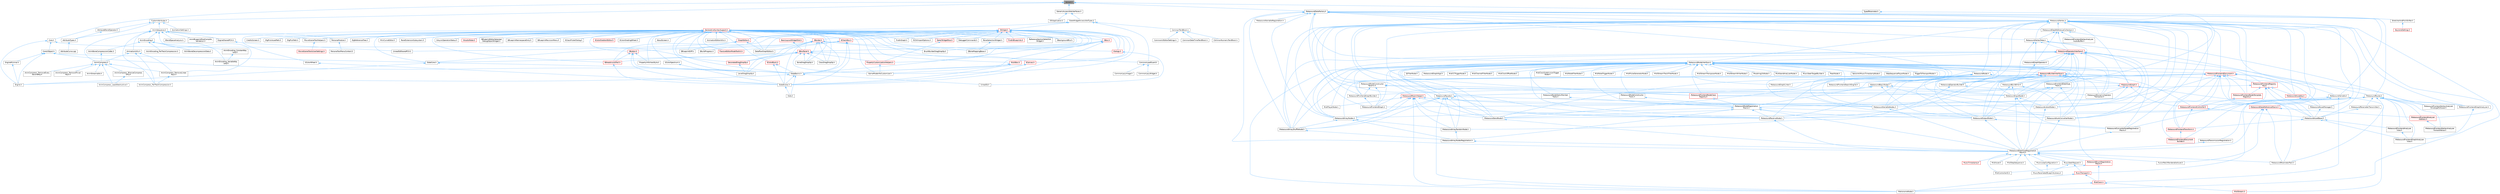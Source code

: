 digraph "Variant.h"
{
 // INTERACTIVE_SVG=YES
 // LATEX_PDF_SIZE
  bgcolor="transparent";
  edge [fontname=Helvetica,fontsize=10,labelfontname=Helvetica,labelfontsize=10];
  node [fontname=Helvetica,fontsize=10,shape=box,height=0.2,width=0.4];
  Node1 [id="Node000001",label="Variant.h",height=0.2,width=0.4,color="gray40", fillcolor="grey60", style="filled", fontcolor="black",tooltip=" "];
  Node1 -> Node2 [id="edge1_Node000001_Node000002",dir="back",color="steelblue1",style="solid",tooltip=" "];
  Node2 [id="Node000002",label="Core.h",height=0.2,width=0.4,color="grey40", fillcolor="white", style="filled",URL="$d6/dd7/Core_8h.html",tooltip=" "];
  Node2 -> Node3 [id="edge2_Node000002_Node000003",dir="back",color="steelblue1",style="solid",tooltip=" "];
  Node3 [id="Node000003",label="CoreUObject.h",height=0.2,width=0.4,color="grey40", fillcolor="white", style="filled",URL="$d0/ded/CoreUObject_8h.html",tooltip=" "];
  Node3 -> Node4 [id="edge3_Node000003_Node000004",dir="back",color="steelblue1",style="solid",tooltip=" "];
  Node4 [id="Node000004",label="Engine.h",height=0.2,width=0.4,color="grey40", fillcolor="white", style="filled",URL="$d1/d34/Public_2Engine_8h.html",tooltip=" "];
  Node3 -> Node5 [id="edge4_Node000003_Node000005",dir="back",color="steelblue1",style="solid",tooltip=" "];
  Node5 [id="Node000005",label="EngineMinimal.h",height=0.2,width=0.4,color="grey40", fillcolor="white", style="filled",URL="$d0/d2c/EngineMinimal_8h.html",tooltip=" "];
  Node5 -> Node4 [id="edge5_Node000005_Node000004",dir="back",color="steelblue1",style="solid",tooltip=" "];
  Node3 -> Node6 [id="edge6_Node000003_Node000006",dir="back",color="steelblue1",style="solid",tooltip=" "];
  Node6 [id="Node000006",label="SlateBasics.h",height=0.2,width=0.4,color="grey40", fillcolor="white", style="filled",URL="$da/d2f/SlateBasics_8h.html",tooltip=" "];
  Node6 -> Node4 [id="edge7_Node000006_Node000004",dir="back",color="steelblue1",style="solid",tooltip=" "];
  Node6 -> Node7 [id="edge8_Node000006_Node000007",dir="back",color="steelblue1",style="solid",tooltip=" "];
  Node7 [id="Node000007",label="Slate.h",height=0.2,width=0.4,color="grey40", fillcolor="white", style="filled",URL="$d2/dc0/Slate_8h.html",tooltip=" "];
  Node6 -> Node8 [id="edge9_Node000006_Node000008",dir="back",color="steelblue1",style="solid",tooltip=" "];
  Node8 [id="Node000008",label="SlateExtras.h",height=0.2,width=0.4,color="grey40", fillcolor="white", style="filled",URL="$d8/dec/SlateExtras_8h.html",tooltip=" "];
  Node8 -> Node7 [id="edge10_Node000008_Node000007",dir="back",color="steelblue1",style="solid",tooltip=" "];
  Node6 -> Node9 [id="edge11_Node000006_Node000009",dir="back",color="steelblue1",style="solid",tooltip=" "];
  Node9 [id="Node000009",label="UnrealEd.h",height=0.2,width=0.4,color="grey40", fillcolor="white", style="filled",URL="$d2/d5f/UnrealEd_8h.html",tooltip=" "];
  Node3 -> Node10 [id="edge12_Node000003_Node000010",dir="back",color="steelblue1",style="solid",tooltip=" "];
  Node10 [id="Node000010",label="SlateCore.h",height=0.2,width=0.4,color="grey40", fillcolor="white", style="filled",URL="$dc/d03/SlateCore_8h.html",tooltip=" "];
  Node10 -> Node4 [id="edge13_Node000010_Node000004",dir="back",color="steelblue1",style="solid",tooltip=" "];
  Node10 -> Node6 [id="edge14_Node000010_Node000006",dir="back",color="steelblue1",style="solid",tooltip=" "];
  Node2 -> Node4 [id="edge15_Node000002_Node000004",dir="back",color="steelblue1",style="solid",tooltip=" "];
  Node2 -> Node6 [id="edge16_Node000002_Node000006",dir="back",color="steelblue1",style="solid",tooltip=" "];
  Node1 -> Node11 [id="edge17_Node000001_Node000011",dir="back",color="steelblue1",style="solid",tooltip=" "];
  Node11 [id="Node000011",label="CustomAttributes.h",height=0.2,width=0.4,color="grey40", fillcolor="white", style="filled",URL="$de/df2/CustomAttributes_8h.html",tooltip=" "];
  Node11 -> Node12 [id="edge18_Node000011_Node000012",dir="back",color="steelblue1",style="solid",tooltip=" "];
  Node12 [id="Node000012",label="AnimSequence.h",height=0.2,width=0.4,color="grey40", fillcolor="white", style="filled",URL="$d0/d8a/AnimSequence_8h.html",tooltip=" "];
  Node12 -> Node13 [id="edge19_Node000012_Node000013",dir="back",color="steelblue1",style="solid",tooltip=" "];
  Node13 [id="Node000013",label="AnimBlueprintPostCompile\lValidation.h",height=0.2,width=0.4,color="grey40", fillcolor="white", style="filled",URL="$de/d1b/AnimBlueprintPostCompileValidation_8h.html",tooltip=" "];
  Node12 -> Node14 [id="edge20_Node000012_Node000014",dir="back",color="steelblue1",style="solid",tooltip=" "];
  Node14 [id="Node000014",label="AnimCompress.h",height=0.2,width=0.4,color="grey40", fillcolor="white", style="filled",URL="$dd/d6d/AnimCompress_8h.html",tooltip=" "];
  Node14 -> Node15 [id="edge21_Node000014_Node000015",dir="back",color="steelblue1",style="solid",tooltip=" "];
  Node15 [id="Node000015",label="AnimCompress_BitwiseCompress\lOnly.h",height=0.2,width=0.4,color="grey40", fillcolor="white", style="filled",URL="$df/dd5/AnimCompress__BitwiseCompressOnly_8h.html",tooltip=" "];
  Node15 -> Node16 [id="edge22_Node000015_Node000016",dir="back",color="steelblue1",style="solid",tooltip=" "];
  Node16 [id="Node000016",label="AnimCompress_LeastDestructive.h",height=0.2,width=0.4,color="grey40", fillcolor="white", style="filled",URL="$da/d93/AnimCompress__LeastDestructive_8h.html",tooltip=" "];
  Node14 -> Node16 [id="edge23_Node000014_Node000016",dir="back",color="steelblue1",style="solid",tooltip=" "];
  Node14 -> Node17 [id="edge24_Node000014_Node000017",dir="back",color="steelblue1",style="solid",tooltip=" "];
  Node17 [id="Node000017",label="AnimCompress_RemoveEvery\lSecondKey.h",height=0.2,width=0.4,color="grey40", fillcolor="white", style="filled",URL="$d6/dc2/AnimCompress__RemoveEverySecondKey_8h.html",tooltip=" "];
  Node14 -> Node18 [id="edge25_Node000014_Node000018",dir="back",color="steelblue1",style="solid",tooltip=" "];
  Node18 [id="Node000018",label="AnimCompress_RemoveLinear\lKeys.h",height=0.2,width=0.4,color="grey40", fillcolor="white", style="filled",URL="$d1/d0a/AnimCompress__RemoveLinearKeys_8h.html",tooltip=" "];
  Node18 -> Node19 [id="edge26_Node000018_Node000019",dir="back",color="steelblue1",style="solid",tooltip=" "];
  Node19 [id="Node000019",label="AnimCompress_PerTrackCompression.h",height=0.2,width=0.4,color="grey40", fillcolor="white", style="filled",URL="$d1/d22/AnimCompress__PerTrackCompression_8h.html",tooltip=" "];
  Node14 -> Node20 [id="edge27_Node000014_Node000020",dir="back",color="steelblue1",style="solid",tooltip=" "];
  Node20 [id="Node000020",label="AnimCompress_RemoveTrivial\lKeys.h",height=0.2,width=0.4,color="grey40", fillcolor="white", style="filled",URL="$d0/d60/AnimCompress__RemoveTrivialKeys_8h.html",tooltip=" "];
  Node14 -> Node21 [id="edge28_Node000014_Node000021",dir="back",color="steelblue1",style="solid",tooltip=" "];
  Node21 [id="Node000021",label="AnimStreamable.h",height=0.2,width=0.4,color="grey40", fillcolor="white", style="filled",URL="$d1/d46/AnimStreamable_8h.html",tooltip=" "];
  Node12 -> Node19 [id="edge29_Node000012_Node000019",dir="back",color="steelblue1",style="solid",tooltip=" "];
  Node12 -> Node18 [id="edge30_Node000012_Node000018",dir="back",color="steelblue1",style="solid",tooltip=" "];
  Node12 -> Node22 [id="edge31_Node000012_Node000022",dir="back",color="steelblue1",style="solid",tooltip=" "];
  Node22 [id="Node000022",label="AnimEncoding.h",height=0.2,width=0.4,color="grey40", fillcolor="white", style="filled",URL="$d9/dfd/AnimEncoding_8h.html",tooltip=" "];
  Node22 -> Node23 [id="edge32_Node000022_Node000023",dir="back",color="steelblue1",style="solid",tooltip=" "];
  Node23 [id="Node000023",label="AnimBoneCompressionCodec.h",height=0.2,width=0.4,color="grey40", fillcolor="white", style="filled",URL="$dd/dc3/AnimBoneCompressionCodec_8h.html",tooltip=" "];
  Node23 -> Node14 [id="edge33_Node000023_Node000014",dir="back",color="steelblue1",style="solid",tooltip=" "];
  Node22 -> Node24 [id="edge34_Node000022_Node000024",dir="back",color="steelblue1",style="solid",tooltip=" "];
  Node24 [id="Node000024",label="AnimBoneDecompressionData.h",height=0.2,width=0.4,color="grey40", fillcolor="white", style="filled",URL="$d9/d92/AnimBoneDecompressionData_8h.html",tooltip=" "];
  Node22 -> Node25 [id="edge35_Node000022_Node000025",dir="back",color="steelblue1",style="solid",tooltip=" "];
  Node25 [id="Node000025",label="AnimEncoding_ConstantKey\lLerp.h",height=0.2,width=0.4,color="grey40", fillcolor="white", style="filled",URL="$d8/d74/AnimEncoding__ConstantKeyLerp_8h.html",tooltip=" "];
  Node25 -> Node26 [id="edge36_Node000025_Node000026",dir="back",color="steelblue1",style="solid",tooltip=" "];
  Node26 [id="Node000026",label="AnimEncoding_VariableKey\lLerp.h",height=0.2,width=0.4,color="grey40", fillcolor="white", style="filled",URL="$d7/d4b/AnimEncoding__VariableKeyLerp_8h.html",tooltip=" "];
  Node22 -> Node27 [id="edge37_Node000022_Node000027",dir="back",color="steelblue1",style="solid",tooltip=" "];
  Node27 [id="Node000027",label="AnimEncoding_PerTrackCompression.h",height=0.2,width=0.4,color="grey40", fillcolor="white", style="filled",URL="$dc/d27/AnimEncoding__PerTrackCompression_8h.html",tooltip=" "];
  Node22 -> Node26 [id="edge38_Node000022_Node000026",dir="back",color="steelblue1",style="solid",tooltip=" "];
  Node12 -> Node28 [id="edge39_Node000012_Node000028",dir="back",color="steelblue1",style="solid",tooltip=" "];
  Node28 [id="Node000028",label="AnimationUtils.h",height=0.2,width=0.4,color="grey40", fillcolor="white", style="filled",URL="$d6/db6/AnimationUtils_8h.html",tooltip=" "];
  Node28 -> Node14 [id="edge40_Node000028_Node000014",dir="back",color="steelblue1",style="solid",tooltip=" "];
  Node28 -> Node19 [id="edge41_Node000028_Node000019",dir="back",color="steelblue1",style="solid",tooltip=" "];
  Node28 -> Node18 [id="edge42_Node000028_Node000018",dir="back",color="steelblue1",style="solid",tooltip=" "];
  Node12 -> Node29 [id="edge43_Node000012_Node000029",dir="back",color="steelblue1",style="solid",tooltip=" "];
  Node29 [id="Node000029",label="BlendSpaceAnalysis.h",height=0.2,width=0.4,color="grey40", fillcolor="white", style="filled",URL="$d7/daf/BlendSpaceAnalysis_8h.html",tooltip=" "];
  Node12 -> Node30 [id="edge44_Node000012_Node000030",dir="back",color="steelblue1",style="solid",tooltip=" "];
  Node30 [id="Node000030",label="EngineSharedPCH.h",height=0.2,width=0.4,color="grey40", fillcolor="white", style="filled",URL="$dc/dbb/EngineSharedPCH_8h.html",tooltip=" "];
  Node30 -> Node31 [id="edge45_Node000030_Node000031",dir="back",color="steelblue1",style="solid",tooltip=" "];
  Node31 [id="Node000031",label="UnrealEdSharedPCH.h",height=0.2,width=0.4,color="grey40", fillcolor="white", style="filled",URL="$d1/de6/UnrealEdSharedPCH_8h.html",tooltip=" "];
  Node12 -> Node32 [id="edge46_Node000012_Node000032",dir="back",color="steelblue1",style="solid",tooltip=" "];
  Node32 [id="Node000032",label="MovieSceneToolHelpers.h",height=0.2,width=0.4,color="grey40", fillcolor="white", style="filled",URL="$d4/d0e/MovieSceneToolHelpers_8h.html",tooltip=" "];
  Node32 -> Node33 [id="edge47_Node000032_Node000033",dir="back",color="steelblue1",style="solid",tooltip=" "];
  Node33 [id="Node000033",label="MovieSceneToolsUserSettings.h",height=0.2,width=0.4,color="red", fillcolor="#FFF0F0", style="filled",URL="$d5/dab/MovieSceneToolsUserSettings_8h.html",tooltip=" "];
  Node12 -> Node37 [id="edge48_Node000012_Node000037",dir="back",color="steelblue1",style="solid",tooltip=" "];
  Node37 [id="Node000037",label="PersonaModule.h",height=0.2,width=0.4,color="grey40", fillcolor="white", style="filled",URL="$de/d74/PersonaModule_8h.html",tooltip=" "];
  Node37 -> Node38 [id="edge49_Node000037_Node000038",dir="back",color="steelblue1",style="solid",tooltip=" "];
  Node38 [id="Node000038",label="PersonaToolMenuContext.h",height=0.2,width=0.4,color="grey40", fillcolor="white", style="filled",URL="$d6/d6c/PersonaToolMenuContext_8h.html",tooltip=" "];
  Node11 -> Node39 [id="edge50_Node000011_Node000039",dir="back",color="steelblue1",style="solid",tooltip=" "];
  Node39 [id="Node000039",label="AnimationSettings.h",height=0.2,width=0.4,color="grey40", fillcolor="white", style="filled",URL="$d7/d2a/AnimationSettings_8h.html",tooltip=" "];
  Node11 -> Node40 [id="edge51_Node000011_Node000040",dir="back",color="steelblue1",style="solid",tooltip=" "];
  Node40 [id="Node000040",label="AttributeBlendOperator.h",height=0.2,width=0.4,color="grey40", fillcolor="white", style="filled",URL="$d4/d8d/AttributeBlendOperator_8h.html",tooltip=" "];
  Node40 -> Node41 [id="edge52_Node000040_Node000041",dir="back",color="steelblue1",style="solid",tooltip=" "];
  Node41 [id="Node000041",label="AttributeTypes.h",height=0.2,width=0.4,color="grey40", fillcolor="white", style="filled",URL="$db/d70/AttributeTypes_8h.html",tooltip=" "];
  Node41 -> Node42 [id="edge53_Node000041_Node000042",dir="back",color="steelblue1",style="solid",tooltip=" "];
  Node42 [id="Node000042",label="AttributeCurve.cpp",height=0.2,width=0.4,color="grey40", fillcolor="white", style="filled",URL="$de/d39/AttributeCurve_8cpp.html",tooltip=" "];
  Node11 -> Node41 [id="edge54_Node000011_Node000041",dir="back",color="steelblue1",style="solid",tooltip=" "];
  Node1 -> Node43 [id="edge55_Node000001_Node000043",dir="back",color="steelblue1",style="solid",tooltip=" "];
  Node43 [id="Node000043",label="GenericAccessibleInterfaces.h",height=0.2,width=0.4,color="grey40", fillcolor="white", style="filled",URL="$d9/dbb/GenericAccessibleInterfaces_8h.html",tooltip=" "];
  Node43 -> Node44 [id="edge56_Node000043_Node000044",dir="back",color="steelblue1",style="solid",tooltip=" "];
  Node44 [id="Node000044",label="IOSApplication.h",height=0.2,width=0.4,color="grey40", fillcolor="white", style="filled",URL="$de/d94/IOSApplication_8h.html",tooltip=" "];
  Node43 -> Node45 [id="edge57_Node000043_Node000045",dir="back",color="steelblue1",style="solid",tooltip=" "];
  Node45 [id="Node000045",label="SlateWidgetAccessibleTypes.h",height=0.2,width=0.4,color="grey40", fillcolor="white", style="filled",URL="$d2/dbd/SlateWidgetAccessibleTypes_8h.html",tooltip=" "];
  Node45 -> Node46 [id="edge58_Node000045_Node000046",dir="back",color="steelblue1",style="solid",tooltip=" "];
  Node46 [id="Node000046",label="CommonLoadGuard.h",height=0.2,width=0.4,color="grey40", fillcolor="white", style="filled",URL="$d1/da1/CommonLoadGuard_8h.html",tooltip=" "];
  Node46 -> Node47 [id="edge59_Node000046_Node000047",dir="back",color="steelblue1",style="solid",tooltip=" "];
  Node47 [id="Node000047",label="CommonLazyImage.h",height=0.2,width=0.4,color="grey40", fillcolor="white", style="filled",URL="$d2/d74/CommonLazyImage_8h.html",tooltip=" "];
  Node46 -> Node48 [id="edge60_Node000046_Node000048",dir="back",color="steelblue1",style="solid",tooltip=" "];
  Node48 [id="Node000048",label="CommonLazyWidget.h",height=0.2,width=0.4,color="grey40", fillcolor="white", style="filled",URL="$d2/db7/CommonLazyWidget_8h.html",tooltip=" "];
  Node45 -> Node49 [id="edge61_Node000045_Node000049",dir="back",color="steelblue1",style="solid",tooltip=" "];
  Node49 [id="Node000049",label="CommonTextBlock.h",height=0.2,width=0.4,color="grey40", fillcolor="white", style="filled",URL="$d2/dc5/CommonTextBlock_8h.html",tooltip=" "];
  Node49 -> Node50 [id="edge62_Node000049_Node000050",dir="back",color="steelblue1",style="solid",tooltip=" "];
  Node50 [id="Node000050",label="CommonDateTimeTextBlock.h",height=0.2,width=0.4,color="grey40", fillcolor="white", style="filled",URL="$db/d1a/CommonDateTimeTextBlock_8h.html",tooltip=" "];
  Node49 -> Node51 [id="edge63_Node000049_Node000051",dir="back",color="steelblue1",style="solid",tooltip=" "];
  Node51 [id="Node000051",label="CommonNumericTextBlock.h",height=0.2,width=0.4,color="grey40", fillcolor="white", style="filled",URL="$df/db6/CommonNumericTextBlock_8h.html",tooltip=" "];
  Node49 -> Node52 [id="edge64_Node000049_Node000052",dir="back",color="steelblue1",style="solid",tooltip=" "];
  Node52 [id="Node000052",label="CommonUIEditorSettings.h",height=0.2,width=0.4,color="grey40", fillcolor="white", style="filled",URL="$dd/d37/CommonUIEditorSettings_8h.html",tooltip=" "];
  Node45 -> Node53 [id="edge65_Node000045_Node000053",dir="back",color="steelblue1",style="solid",tooltip=" "];
  Node53 [id="Node000053",label="DeclarativeSyntaxSupport.h",height=0.2,width=0.4,color="red", fillcolor="#FFF0F0", style="filled",URL="$d9/d96/DeclarativeSyntaxSupport_8h.html",tooltip=" "];
  Node53 -> Node54 [id="edge66_Node000053_Node000054",dir="back",color="steelblue1",style="solid",tooltip=" "];
  Node54 [id="Node000054",label="AboutScreen.h",height=0.2,width=0.4,color="grey40", fillcolor="white", style="filled",URL="$d0/d33/AboutScreen_8h.html",tooltip=" "];
  Node53 -> Node55 [id="edge67_Node000053_Node000055",dir="back",color="steelblue1",style="solid",tooltip=" "];
  Node55 [id="Node000055",label="AnimationEditorUtils.h",height=0.2,width=0.4,color="grey40", fillcolor="white", style="filled",URL="$df/d23/AnimationEditorUtils_8h.html",tooltip=" "];
  Node53 -> Node56 [id="edge68_Node000053_Node000056",dir="back",color="steelblue1",style="solid",tooltip=" "];
  Node56 [id="Node000056",label="BasicLayoutWidgetSlot.h",height=0.2,width=0.4,color="red", fillcolor="#FFF0F0", style="filled",URL="$d4/d34/BasicLayoutWidgetSlot_8h.html",tooltip=" "];
  Node56 -> Node340 [id="edge69_Node000056_Node000340",dir="back",color="steelblue1",style="solid",tooltip=" "];
  Node340 [id="Node000340",label="SBoxPanel.h",height=0.2,width=0.4,color="red", fillcolor="#FFF0F0", style="filled",URL="$d8/de6/SBoxPanel_8h.html",tooltip=" "];
  Node340 -> Node341 [id="edge70_Node000340_Node000341",dir="back",color="steelblue1",style="solid",tooltip=" "];
  Node341 [id="Node000341",label="BoneDragDropOp.h",height=0.2,width=0.4,color="grey40", fillcolor="white", style="filled",URL="$d9/dba/BoneDragDropOp_8h.html",tooltip=" "];
  Node340 -> Node342 [id="edge71_Node000340_Node000342",dir="back",color="steelblue1",style="solid",tooltip=" "];
  Node342 [id="Node000342",label="ClassDragDropOp.h",height=0.2,width=0.4,color="grey40", fillcolor="white", style="filled",URL="$d5/d37/ClassDragDropOp_8h.html",tooltip=" "];
  Node340 -> Node46 [id="edge72_Node000340_Node000046",dir="back",color="steelblue1",style="solid",tooltip=" "];
  Node340 -> Node343 [id="edge73_Node000340_Node000343",dir="back",color="steelblue1",style="solid",tooltip=" "];
  Node343 [id="Node000343",label="DecoratedDragDropOp.h",height=0.2,width=0.4,color="red", fillcolor="#FFF0F0", style="filled",URL="$d6/d6a/DecoratedDragDropOp_8h.html",tooltip=" "];
  Node343 -> Node353 [id="edge74_Node000343_Node000353",dir="back",color="steelblue1",style="solid",tooltip=" "];
  Node353 [id="Node000353",label="LevelDragDropOp.h",height=0.2,width=0.4,color="grey40", fillcolor="white", style="filled",URL="$dc/da5/LevelDragDropOp_8h.html",tooltip=" "];
  Node340 -> Node134 [id="edge75_Node000340_Node000134",dir="back",color="steelblue1",style="solid",tooltip=" "];
  Node134 [id="Node000134",label="GameModeInfoCustomizer.h",height=0.2,width=0.4,color="grey40", fillcolor="white", style="filled",URL="$d5/df3/GameModeInfoCustomizer_8h.html",tooltip=" "];
  Node340 -> Node353 [id="edge76_Node000340_Node000353",dir="back",color="steelblue1",style="solid",tooltip=" "];
  Node340 -> Node360 [id="edge77_Node000340_Node000360",dir="back",color="steelblue1",style="solid",tooltip=" "];
  Node360 [id="Node000360",label="PropertyCustomizationHelpers.h",height=0.2,width=0.4,color="red", fillcolor="#FFF0F0", style="filled",URL="$d7/dd0/PropertyCustomizationHelpers_8h.html",tooltip=" "];
  Node360 -> Node134 [id="edge78_Node000360_Node000134",dir="back",color="steelblue1",style="solid",tooltip=" "];
  Node340 -> Node364 [id="edge79_Node000340_Node000364",dir="back",color="steelblue1",style="solid",tooltip=" "];
  Node364 [id="Node000364",label="SBreadcrumbTrail.h",height=0.2,width=0.4,color="red", fillcolor="#FFF0F0", style="filled",URL="$d4/de2/SBreadcrumbTrail_8h.html",tooltip=" "];
  Node364 -> Node8 [id="edge80_Node000364_Node000008",dir="back",color="steelblue1",style="solid",tooltip=" "];
  Node340 -> Node10 [id="edge81_Node000340_Node000010",dir="back",color="steelblue1",style="solid",tooltip=" "];
  Node53 -> Node341 [id="edge82_Node000053_Node000341",dir="back",color="steelblue1",style="solid",tooltip=" "];
  Node53 -> Node209 [id="edge83_Node000053_Node000209",dir="back",color="steelblue1",style="solid",tooltip=" "];
  Node209 [id="Node000209",label="BoneSelectionWidget.h",height=0.2,width=0.4,color="grey40", fillcolor="white", style="filled",URL="$d4/dd3/BoneSelectionWidget_8h.html",tooltip=" "];
  Node209 -> Node210 [id="edge84_Node000209_Node000210",dir="back",color="steelblue1",style="solid",tooltip=" "];
  Node210 [id="Node000210",label="SBoneMappingBase.h",height=0.2,width=0.4,color="grey40", fillcolor="white", style="filled",URL="$d7/d49/SBoneMappingBase_8h.html",tooltip=" "];
  Node53 -> Node133 [id="edge85_Node000053_Node000133",dir="back",color="steelblue1",style="solid",tooltip=" "];
  Node133 [id="Node000133",label="BrushBuilderDragDropOp.h",height=0.2,width=0.4,color="grey40", fillcolor="white", style="filled",URL="$d9/d56/BrushBuilderDragDropOp_8h.html",tooltip=" "];
  Node53 -> Node342 [id="edge86_Node000053_Node000342",dir="back",color="steelblue1",style="solid",tooltip=" "];
  Node53 -> Node719 [id="edge87_Node000053_Node000719",dir="back",color="steelblue1",style="solid",tooltip=" "];
  Node719 [id="Node000719",label="CreditsScreen.h",height=0.2,width=0.4,color="grey40", fillcolor="white", style="filled",URL="$d7/db9/CreditsScreen_8h.html",tooltip=" "];
  Node53 -> Node71 [id="edge88_Node000053_Node000071",dir="back",color="steelblue1",style="solid",tooltip=" "];
  Node71 [id="Node000071",label="DataflowGraphEditor.h",height=0.2,width=0.4,color="grey40", fillcolor="white", style="filled",URL="$d4/dfa/DataflowGraphEditor_8h.html",tooltip=" "];
  Node53 -> Node722 [id="edge89_Node000053_Node000722",dir="back",color="steelblue1",style="solid",tooltip=" "];
  Node722 [id="Node000722",label="DebuggerCommands.h",height=0.2,width=0.4,color="grey40", fillcolor="white", style="filled",URL="$dc/da1/DebuggerCommands_8h.html",tooltip=" "];
  Node53 -> Node343 [id="edge90_Node000053_Node000343",dir="back",color="steelblue1",style="solid",tooltip=" "];
  Node53 -> Node650 [id="edge91_Node000053_Node000650",dir="back",color="steelblue1",style="solid",tooltip=" "];
  Node650 [id="Node000650",label="DetailWidgetRow.h",height=0.2,width=0.4,color="red", fillcolor="#FFF0F0", style="filled",URL="$d4/d4d/DetailWidgetRow_8h.html",tooltip=" "];
  Node650 -> Node360 [id="edge92_Node000650_Node000360",dir="back",color="steelblue1",style="solid",tooltip=" "];
  Node53 -> Node388 [id="edge93_Node000053_Node000388",dir="back",color="steelblue1",style="solid",tooltip=" "];
  Node388 [id="Node000388",label="Dialogs.h",height=0.2,width=0.4,color="red", fillcolor="#FFF0F0", style="filled",URL="$d2/d5c/Dialogs_8h.html",tooltip=" "];
  Node388 -> Node9 [id="edge94_Node000388_Node000009",dir="back",color="steelblue1",style="solid",tooltip=" "];
  Node53 -> Node391 [id="edge95_Node000053_Node000391",dir="back",color="steelblue1",style="solid",tooltip=" "];
  Node391 [id="Node000391",label="DlgPickAssetPath.h",height=0.2,width=0.4,color="grey40", fillcolor="white", style="filled",URL="$db/d31/DlgPickAssetPath_8h.html",tooltip=" "];
  Node53 -> Node392 [id="edge96_Node000053_Node000392",dir="back",color="steelblue1",style="solid",tooltip=" "];
  Node392 [id="Node000392",label="DlgPickPath.h",height=0.2,width=0.4,color="grey40", fillcolor="white", style="filled",URL="$d9/d16/DlgPickPath_8h.html",tooltip=" "];
  Node53 -> Node215 [id="edge97_Node000053_Node000215",dir="back",color="steelblue1",style="solid",tooltip=" "];
  Node215 [id="Node000215",label="DlgReferenceTree.h",height=0.2,width=0.4,color="grey40", fillcolor="white", style="filled",URL="$db/dd3/DlgReferenceTree_8h.html",tooltip=" "];
  Node53 -> Node216 [id="edge98_Node000053_Node000216",dir="back",color="steelblue1",style="solid",tooltip=" "];
  Node216 [id="Node000216",label="FindInBlueprints.h",height=0.2,width=0.4,color="red", fillcolor="#FFF0F0", style="filled",URL="$d0/d27/FindInBlueprints_8h.html",tooltip=" "];
  Node53 -> Node231 [id="edge99_Node000053_Node000231",dir="back",color="steelblue1",style="solid",tooltip=" "];
  Node231 [id="Node000231",label="FindInGraph.h",height=0.2,width=0.4,color="grey40", fillcolor="white", style="filled",URL="$de/d36/FindInGraph_8h.html",tooltip=" "];
  Node53 -> Node587 [id="edge100_Node000053_Node000587",dir="back",color="steelblue1",style="solid",tooltip=" "];
  Node587 [id="Node000587",label="FractureEditorModeToolkit.h",height=0.2,width=0.4,color="red", fillcolor="#FFF0F0", style="filled",URL="$da/d01/FractureEditorModeToolkit_8h.html",tooltip=" "];
  Node53 -> Node134 [id="edge101_Node000053_Node000134",dir="back",color="steelblue1",style="solid",tooltip=" "];
  Node53 -> Node723 [id="edge102_Node000053_Node000723",dir="back",color="steelblue1",style="solid",tooltip=" "];
  Node723 [id="Node000723",label="GraphEditor.h",height=0.2,width=0.4,color="red", fillcolor="#FFF0F0", style="filled",URL="$dc/dc5/GraphEditor_8h.html",tooltip=" "];
  Node723 -> Node71 [id="edge103_Node000723_Node000071",dir="back",color="steelblue1",style="solid",tooltip=" "];
  Node723 -> Node291 [id="edge104_Node000723_Node000291",dir="back",color="steelblue1",style="solid",tooltip=" "];
  Node291 [id="Node000291",label="SBlueprintDiff.h",height=0.2,width=0.4,color="grey40", fillcolor="white", style="filled",URL="$de/d6d/SBlueprintDiff_8h.html",tooltip=" "];
  Node723 -> Node31 [id="edge105_Node000723_Node000031",dir="back",color="steelblue1",style="solid",tooltip=" "];
  Node53 -> Node353 [id="edge106_Node000053_Node000353",dir="back",color="steelblue1",style="solid",tooltip=" "];
  Node53 -> Node701 [id="edge107_Node000053_Node000701",dir="back",color="steelblue1",style="solid",tooltip=" "];
  Node701 [id="Node000701",label="MiniCurveEditor.h",height=0.2,width=0.4,color="grey40", fillcolor="white", style="filled",URL="$d7/dad/MiniCurveEditor_8h.html",tooltip=" "];
  Node53 -> Node168 [id="edge108_Node000053_Node000168",dir="back",color="steelblue1",style="solid",tooltip=" "];
  Node168 [id="Node000168",label="MultiBox.h",height=0.2,width=0.4,color="red", fillcolor="#FFF0F0", style="filled",URL="$d5/d73/MultiBox_8h.html",tooltip=" "];
  Node168 -> Node6 [id="edge109_Node000168_Node000006",dir="back",color="steelblue1",style="solid",tooltip=" "];
  Node168 -> Node8 [id="edge110_Node000168_Node000008",dir="back",color="steelblue1",style="solid",tooltip=" "];
  Node53 -> Node732 [id="edge111_Node000053_Node000732",dir="back",color="steelblue1",style="solid",tooltip=" "];
  Node732 [id="Node000732",label="PanelExtensionSubsystem.h",height=0.2,width=0.4,color="grey40", fillcolor="white", style="filled",URL="$d7/df2/PanelExtensionSubsystem_8h.html",tooltip=" "];
  Node53 -> Node360 [id="edge112_Node000053_Node000360",dir="back",color="steelblue1",style="solid",tooltip=" "];
  Node53 -> Node288 [id="edge113_Node000053_Node000288",dir="back",color="steelblue1",style="solid",tooltip=" "];
  Node288 [id="Node000288",label="PropertyInfoViewStyle.h",height=0.2,width=0.4,color="grey40", fillcolor="white", style="filled",URL="$d0/da8/PropertyInfoViewStyle_8h.html",tooltip=" "];
  Node53 -> Node289 [id="edge114_Node000053_Node000289",dir="back",color="steelblue1",style="solid",tooltip=" "];
  Node289 [id="Node000289",label="ReferenceSectionSelection\lWidget.h",height=0.2,width=0.4,color="grey40", fillcolor="white", style="filled",URL="$db/d75/ReferenceSectionSelectionWidget_8h.html",tooltip=" "];
  Node53 -> Node735 [id="edge115_Node000053_Node000735",dir="back",color="steelblue1",style="solid",tooltip=" "];
  Node735 [id="Node000735",label="SAsyncOperationStatus.h",height=0.2,width=0.4,color="grey40", fillcolor="white", style="filled",URL="$dc/d3f/SAsyncOperationStatus_8h.html",tooltip=" "];
  Node53 -> Node866 [id="edge116_Node000053_Node000866",dir="back",color="steelblue1",style="solid",tooltip=" "];
  Node866 [id="Node000866",label="SAudioMeter.h",height=0.2,width=0.4,color="red", fillcolor="#FFF0F0", style="filled",URL="$d5/d48/SAudioMeter_8h.html",tooltip=" "];
  Node53 -> Node744 [id="edge117_Node000053_Node000744",dir="back",color="steelblue1",style="solid",tooltip=" "];
  Node744 [id="Node000744",label="SBackgroundBlur.h",height=0.2,width=0.4,color="grey40", fillcolor="white", style="filled",URL="$d7/d30/SBackgroundBlur_8h.html",tooltip=" "];
  Node53 -> Node291 [id="edge118_Node000053_Node000291",dir="back",color="steelblue1",style="solid",tooltip=" "];
  Node53 -> Node144 [id="edge119_Node000053_Node000144",dir="back",color="steelblue1",style="solid",tooltip=" "];
  Node144 [id="Node000144",label="SBlueprintEditorSelected\lDebugObjectWidget.h",height=0.2,width=0.4,color="grey40", fillcolor="white", style="filled",URL="$de/d6c/SBlueprintEditorSelectedDebugObjectWidget_8h.html",tooltip=" "];
  Node53 -> Node324 [id="edge120_Node000053_Node000324",dir="back",color="steelblue1",style="solid",tooltip=" "];
  Node324 [id="Node000324",label="SBlueprintNamespaceEntry.h",height=0.2,width=0.4,color="grey40", fillcolor="white", style="filled",URL="$d4/d22/SBlueprintNamespaceEntry_8h.html",tooltip=" "];
  Node53 -> Node745 [id="edge121_Node000053_Node000745",dir="back",color="steelblue1",style="solid",tooltip=" "];
  Node745 [id="Node000745",label="SBlueprintRevisionMenu.h",height=0.2,width=0.4,color="grey40", fillcolor="white", style="filled",URL="$dc/dd7/SBlueprintRevisionMenu_8h.html",tooltip=" "];
  Node53 -> Node210 [id="edge122_Node000053_Node000210",dir="back",color="steelblue1",style="solid",tooltip=" "];
  Node53 -> Node746 [id="edge123_Node000053_Node000746",dir="back",color="steelblue1",style="solid",tooltip=" "];
  Node746 [id="Node000746",label="SBorder.h",height=0.2,width=0.4,color="red", fillcolor="#FFF0F0", style="filled",URL="$d2/d10/SBorder_8h.html",tooltip=" "];
  Node746 -> Node341 [id="edge124_Node000746_Node000341",dir="back",color="steelblue1",style="solid",tooltip=" "];
  Node746 -> Node133 [id="edge125_Node000746_Node000133",dir="back",color="steelblue1",style="solid",tooltip=" "];
  Node746 -> Node342 [id="edge126_Node000746_Node000342",dir="back",color="steelblue1",style="solid",tooltip=" "];
  Node746 -> Node343 [id="edge127_Node000746_Node000343",dir="back",color="steelblue1",style="solid",tooltip=" "];
  Node746 -> Node388 [id="edge128_Node000746_Node000388",dir="back",color="steelblue1",style="solid",tooltip=" "];
  Node746 -> Node353 [id="edge129_Node000746_Node000353",dir="back",color="steelblue1",style="solid",tooltip=" "];
  Node746 -> Node747 [id="edge130_Node000746_Node000747",dir="back",color="steelblue1",style="solid",tooltip=" "];
  Node747 [id="Node000747",label="SBuildProgress.h",height=0.2,width=0.4,color="grey40", fillcolor="white", style="filled",URL="$dd/d1d/SBuildProgress_8h.html",tooltip=" "];
  Node746 -> Node748 [id="edge131_Node000746_Node000748",dir="back",color="steelblue1",style="solid",tooltip=" "];
  Node748 [id="Node000748",label="SButton.h",height=0.2,width=0.4,color="red", fillcolor="#FFF0F0", style="filled",URL="$d4/d2a/SButton_8h.html",tooltip=" "];
  Node748 -> Node288 [id="edge132_Node000748_Node000288",dir="back",color="steelblue1",style="solid",tooltip=" "];
  Node748 -> Node364 [id="edge133_Node000748_Node000364",dir="back",color="steelblue1",style="solid",tooltip=" "];
  Node748 -> Node6 [id="edge134_Node000748_Node000006",dir="back",color="steelblue1",style="solid",tooltip=" "];
  Node748 -> Node8 [id="edge135_Node000748_Node000008",dir="back",color="steelblue1",style="solid",tooltip=" "];
  Node746 -> Node6 [id="edge136_Node000746_Node000006",dir="back",color="steelblue1",style="solid",tooltip=" "];
  Node746 -> Node8 [id="edge137_Node000746_Node000008",dir="back",color="steelblue1",style="solid",tooltip=" "];
  Node53 -> Node132 [id="edge138_Node000053_Node000132",dir="back",color="steelblue1",style="solid",tooltip=" "];
  Node132 [id="Node000132",label="SBox.h",height=0.2,width=0.4,color="red", fillcolor="#FFF0F0", style="filled",URL="$dd/d43/SBox_8h.html",tooltip=" "];
  Node132 -> Node133 [id="edge139_Node000132_Node000133",dir="back",color="steelblue1",style="solid",tooltip=" "];
  Node132 -> Node134 [id="edge140_Node000132_Node000134",dir="back",color="steelblue1",style="solid",tooltip=" "];
  Node132 -> Node6 [id="edge141_Node000132_Node000006",dir="back",color="steelblue1",style="solid",tooltip=" "];
  Node132 -> Node8 [id="edge142_Node000132_Node000008",dir="back",color="steelblue1",style="solid",tooltip=" "];
  Node53 -> Node340 [id="edge143_Node000053_Node000340",dir="back",color="steelblue1",style="solid",tooltip=" "];
  Node53 -> Node364 [id="edge144_Node000053_Node000364",dir="back",color="steelblue1",style="solid",tooltip=" "];
  Node53 -> Node747 [id="edge145_Node000053_Node000747",dir="back",color="steelblue1",style="solid",tooltip=" "];
  Node53 -> Node748 [id="edge146_Node000053_Node000748",dir="back",color="steelblue1",style="solid",tooltip=" "];
  Node53 -> Node145 [id="edge147_Node000053_Node000145",dir="back",color="steelblue1",style="solid",tooltip=" "];
  Node145 [id="Node000145",label="SCSVImportOptions.h",height=0.2,width=0.4,color="grey40", fillcolor="white", style="filled",URL="$d7/dfe/SCSVImportOptions_8h.html",tooltip=" "];
  Node53 -> Node712 [id="edge148_Node000053_Node000712",dir="back",color="steelblue1",style="solid",tooltip=" "];
  Node712 [id="Node000712",label="SCanvas.h",height=0.2,width=0.4,color="red", fillcolor="#FFF0F0", style="filled",URL="$d4/dfa/SCanvas_8h.html",tooltip=" "];
  Node712 -> Node6 [id="edge149_Node000712_Node000006",dir="back",color="steelblue1",style="solid",tooltip=" "];
  Node712 -> Node8 [id="edge150_Node000712_Node000008",dir="back",color="steelblue1",style="solid",tooltip=" "];
  Node53 -> Node790 [id="edge151_Node000053_Node000790",dir="back",color="steelblue1",style="solid",tooltip=" "];
  Node790 [id="Node000790",label="SCheckBox.h",height=0.2,width=0.4,color="red", fillcolor="#FFF0F0", style="filled",URL="$d8/d16/SCheckBox_8h.html",tooltip=" "];
  Node790 -> Node71 [id="edge152_Node000790_Node000071",dir="back",color="steelblue1",style="solid",tooltip=" "];
  Node790 -> Node587 [id="edge153_Node000790_Node000587",dir="back",color="steelblue1",style="solid",tooltip=" "];
  Node790 -> Node6 [id="edge154_Node000790_Node000006",dir="back",color="steelblue1",style="solid",tooltip=" "];
  Node790 -> Node8 [id="edge155_Node000790_Node000008",dir="back",color="steelblue1",style="solid",tooltip=" "];
  Node53 -> Node795 [id="edge156_Node000053_Node000795",dir="back",color="steelblue1",style="solid",tooltip=" "];
  Node795 [id="Node000795",label="SClassPickerDialog.h",height=0.2,width=0.4,color="grey40", fillcolor="white", style="filled",URL="$de/db7/SClassPickerDialog_8h.html",tooltip=" "];
  Node53 -> Node868 [id="edge157_Node000053_Node000868",dir="back",color="steelblue1",style="solid",tooltip=" "];
  Node868 [id="Node000868",label="SColorBlock.h",height=0.2,width=0.4,color="red", fillcolor="#FFF0F0", style="filled",URL="$da/d3e/SColorBlock_8h.html",tooltip=" "];
  Node868 -> Node6 [id="edge158_Node000868_Node000006",dir="back",color="steelblue1",style="solid",tooltip=" "];
  Node868 -> Node8 [id="edge159_Node000868_Node000008",dir="back",color="steelblue1",style="solid",tooltip=" "];
  Node53 -> Node869 [id="edge160_Node000053_Node000869",dir="back",color="steelblue1",style="solid",tooltip=" "];
  Node869 [id="Node000869",label="SColorGradientEditor.h",height=0.2,width=0.4,color="red", fillcolor="#FFF0F0", style="filled",URL="$d3/d99/SColorGradientEditor_8h.html",tooltip=" "];
  Node53 -> Node870 [id="edge161_Node000053_Node000870",dir="back",color="steelblue1",style="solid",tooltip=" "];
  Node870 [id="Node000870",label="SColorGradingWheel.h",height=0.2,width=0.4,color="grey40", fillcolor="white", style="filled",URL="$da/d87/SColorGradingWheel_8h.html",tooltip=" "];
  Node53 -> Node871 [id="edge162_Node000053_Node000871",dir="back",color="steelblue1",style="solid",tooltip=" "];
  Node871 [id="Node000871",label="SColorSpectrum.h",height=0.2,width=0.4,color="grey40", fillcolor="white", style="filled",URL="$d7/db4/SColorSpectrum_8h.html",tooltip=" "];
  Node871 -> Node8 [id="edge163_Node000871_Node000008",dir="back",color="steelblue1",style="solid",tooltip=" "];
  Node53 -> Node872 [id="edge164_Node000053_Node000872",dir="back",color="steelblue1",style="solid",tooltip=" "];
  Node872 [id="Node000872",label="SColorWheel.h",height=0.2,width=0.4,color="grey40", fillcolor="white", style="filled",URL="$df/de7/SColorWheel_8h.html",tooltip=" "];
  Node872 -> Node8 [id="edge165_Node000872_Node000008",dir="back",color="steelblue1",style="solid",tooltip=" "];
  Node53 -> Node10 [id="edge166_Node000053_Node000010",dir="back",color="steelblue1",style="solid",tooltip=" "];
  Node45 -> Node918 [id="edge167_Node000045_Node000918",dir="back",color="steelblue1",style="solid",tooltip=" "];
  Node918 [id="Node000918",label="SWidget.h",height=0.2,width=0.4,color="red", fillcolor="#FFF0F0", style="filled",URL="$dc/df5/SWidget_8h.html",tooltip=" "];
  Node918 -> Node209 [id="edge168_Node000918_Node000209",dir="back",color="steelblue1",style="solid",tooltip=" "];
  Node918 -> Node133 [id="edge169_Node000918_Node000133",dir="back",color="steelblue1",style="solid",tooltip=" "];
  Node918 -> Node71 [id="edge170_Node000918_Node000071",dir="back",color="steelblue1",style="solid",tooltip=" "];
  Node918 -> Node722 [id="edge171_Node000918_Node000722",dir="back",color="steelblue1",style="solid",tooltip=" "];
  Node918 -> Node650 [id="edge172_Node000918_Node000650",dir="back",color="steelblue1",style="solid",tooltip=" "];
  Node918 -> Node388 [id="edge173_Node000918_Node000388",dir="back",color="steelblue1",style="solid",tooltip=" "];
  Node918 -> Node216 [id="edge174_Node000918_Node000216",dir="back",color="steelblue1",style="solid",tooltip=" "];
  Node918 -> Node231 [id="edge175_Node000918_Node000231",dir="back",color="steelblue1",style="solid",tooltip=" "];
  Node918 -> Node134 [id="edge176_Node000918_Node000134",dir="back",color="steelblue1",style="solid",tooltip=" "];
  Node918 -> Node723 [id="edge177_Node000918_Node000723",dir="back",color="steelblue1",style="solid",tooltip=" "];
  Node918 -> Node32 [id="edge178_Node000918_Node000032",dir="back",color="steelblue1",style="solid",tooltip=" "];
  Node918 -> Node168 [id="edge179_Node000918_Node000168",dir="back",color="steelblue1",style="solid",tooltip=" "];
  Node918 -> Node37 [id="edge180_Node000918_Node000037",dir="back",color="steelblue1",style="solid",tooltip=" "];
  Node918 -> Node360 [id="edge181_Node000918_Node000360",dir="back",color="steelblue1",style="solid",tooltip=" "];
  Node918 -> Node289 [id="edge182_Node000918_Node000289",dir="back",color="steelblue1",style="solid",tooltip=" "];
  Node918 -> Node744 [id="edge183_Node000918_Node000744",dir="back",color="steelblue1",style="solid",tooltip=" "];
  Node918 -> Node210 [id="edge184_Node000918_Node000210",dir="back",color="steelblue1",style="solid",tooltip=" "];
  Node918 -> Node746 [id="edge185_Node000918_Node000746",dir="back",color="steelblue1",style="solid",tooltip=" "];
  Node918 -> Node132 [id="edge186_Node000918_Node000132",dir="back",color="steelblue1",style="solid",tooltip=" "];
  Node918 -> Node340 [id="edge187_Node000918_Node000340",dir="back",color="steelblue1",style="solid",tooltip=" "];
  Node918 -> Node364 [id="edge188_Node000918_Node000364",dir="back",color="steelblue1",style="solid",tooltip=" "];
  Node918 -> Node145 [id="edge189_Node000918_Node000145",dir="back",color="steelblue1",style="solid",tooltip=" "];
  Node918 -> Node712 [id="edge190_Node000918_Node000712",dir="back",color="steelblue1",style="solid",tooltip=" "];
  Node918 -> Node790 [id="edge191_Node000918_Node000790",dir="back",color="steelblue1",style="solid",tooltip=" "];
  Node918 -> Node10 [id="edge192_Node000918_Node000010",dir="back",color="steelblue1",style="solid",tooltip=" "];
  Node1 -> Node992 [id="edge193_Node000001_Node000992",dir="back",color="steelblue1",style="solid",tooltip=" "];
  Node992 [id="Node000992",label="MetasoundDataFactory.h",height=0.2,width=0.4,color="grey40", fillcolor="white", style="filled",URL="$d4/d50/MetasoundDataFactory_8h.html",tooltip=" "];
  Node992 -> Node993 [id="edge194_Node000992_Node000993",dir="back",color="steelblue1",style="solid",tooltip=" "];
  Node993 [id="Node000993",label="MetasoundArrayNodes.h",height=0.2,width=0.4,color="grey40", fillcolor="white", style="filled",URL="$de/d05/MetasoundArrayNodes_8h.html",tooltip=" "];
  Node993 -> Node994 [id="edge195_Node000993_Node000994",dir="back",color="steelblue1",style="solid",tooltip=" "];
  Node994 [id="Node000994",label="MetasoundArrayNodesRegistration.h",height=0.2,width=0.4,color="grey40", fillcolor="white", style="filled",URL="$d2/d35/MetasoundArrayNodesRegistration_8h.html",tooltip=" "];
  Node994 -> Node995 [id="edge196_Node000994_Node000995",dir="back",color="steelblue1",style="solid",tooltip=" "];
  Node995 [id="Node000995",label="MetasoundDataTypeRegistration\lMacro.h",height=0.2,width=0.4,color="grey40", fillcolor="white", style="filled",URL="$d1/d2b/MetasoundDataTypeRegistrationMacro_8h.html",tooltip=" "];
  Node995 -> Node996 [id="edge197_Node000995_Node000996",dir="back",color="steelblue1",style="solid",tooltip=" "];
  Node996 [id="Node000996",label="FusionPatchRenderableAsset.h",height=0.2,width=0.4,color="grey40", fillcolor="white", style="filled",URL="$d0/dd5/FusionPatchRenderableAsset_8h.html",tooltip=" "];
  Node995 -> Node997 [id="edge198_Node000995_Node000997",dir="back",color="steelblue1",style="solid",tooltip=" "];
  Node997 [id="Node000997",label="MetasoundEnumRegistration\lMacro.h",height=0.2,width=0.4,color="red", fillcolor="#FFF0F0", style="filled",URL="$dd/da6/MetasoundEnumRegistrationMacro_8h.html",tooltip=" "];
  Node997 -> Node1000 [id="edge199_Node000997_Node001000",dir="back",color="steelblue1",style="solid",tooltip=" "];
  Node1000 [id="Node001000",label="MidiClock.h",height=0.2,width=0.4,color="red", fillcolor="#FFF0F0", style="filled",URL="$df/d88/MidiClock_8h.html",tooltip=" "];
  Node1000 -> Node1001 [id="edge200_Node001000_Node001001",dir="back",color="steelblue1",style="solid",tooltip=" "];
  Node1001 [id="Node001001",label="MetronomeNode.h",height=0.2,width=0.4,color="grey40", fillcolor="white", style="filled",URL="$d9/daa/MetronomeNode_8h.html",tooltip=" "];
  Node1000 -> Node1002 [id="edge201_Node001000_Node001002",dir="back",color="steelblue1",style="solid",tooltip=" "];
  Node1002 [id="Node001002",label="MidiStream.h",height=0.2,width=0.4,color="red", fillcolor="#FFF0F0", style="filled",URL="$d8/ded/MidiStream_8h.html",tooltip=" "];
  Node997 -> Node1009 [id="edge202_Node000997_Node001009",dir="back",color="steelblue1",style="solid",tooltip=" "];
  Node1009 [id="Node001009",label="MidiControllerID.h",height=0.2,width=0.4,color="grey40", fillcolor="white", style="filled",URL="$d0/d53/MidiControllerID_8h.html",tooltip=" "];
  Node995 -> Node1011 [id="edge203_Node000995_Node001011",dir="back",color="steelblue1",style="solid",tooltip=" "];
  Node1011 [id="Node001011",label="MetasoundParameterPack.h",height=0.2,width=0.4,color="grey40", fillcolor="white", style="filled",URL="$d8/d84/MetasoundParameterPack_8h.html",tooltip=" "];
  Node995 -> Node1012 [id="edge204_Node000995_Node001012",dir="back",color="steelblue1",style="solid",tooltip=" "];
  Node1012 [id="Node001012",label="MidiAsset.h",height=0.2,width=0.4,color="grey40", fillcolor="white", style="filled",URL="$da/d6b/MidiAsset_8h.html",tooltip=" "];
  Node995 -> Node1009 [id="edge205_Node000995_Node001009",dir="back",color="steelblue1",style="solid",tooltip=" "];
  Node995 -> Node1013 [id="edge206_Node000995_Node001013",dir="back",color="steelblue1",style="solid",tooltip=" "];
  Node1013 [id="Node001013",label="MidiStepSequence.h",height=0.2,width=0.4,color="grey40", fillcolor="white", style="filled",URL="$de/dbc/MidiStepSequence_8h.html",tooltip=" "];
  Node995 -> Node1014 [id="edge207_Node000995_Node001014",dir="back",color="steelblue1",style="solid",tooltip=" "];
  Node1014 [id="Node001014",label="MusicLoopConfiguration.h",height=0.2,width=0.4,color="grey40", fillcolor="white", style="filled",URL="$de/d33/MusicLoopConfiguration_8h.html",tooltip=" "];
  Node1014 -> Node1015 [id="edge208_Node001014_Node001015",dir="back",color="steelblue1",style="solid",tooltip=" "];
  Node1015 [id="Node001015",label="MusicParameterBlueprintLibrary.h",height=0.2,width=0.4,color="grey40", fillcolor="white", style="filled",URL="$d0/d2e/MusicParameterBlueprintLibrary_8h.html",tooltip=" "];
  Node995 -> Node1015 [id="edge209_Node000995_Node001015",dir="back",color="steelblue1",style="solid",tooltip=" "];
  Node995 -> Node1016 [id="edge210_Node000995_Node001016",dir="back",color="steelblue1",style="solid",tooltip=" "];
  Node1016 [id="Node001016",label="MusicSeekRequest.h",height=0.2,width=0.4,color="grey40", fillcolor="white", style="filled",URL="$d0/d38/MusicSeekRequest_8h.html",tooltip=" "];
  Node1016 -> Node1015 [id="edge211_Node001016_Node001015",dir="back",color="steelblue1",style="solid",tooltip=" "];
  Node1016 -> Node1017 [id="edge212_Node001016_Node001017",dir="back",color="steelblue1",style="solid",tooltip=" "];
  Node1017 [id="Node001017",label="MusicTransport.h",height=0.2,width=0.4,color="red", fillcolor="#FFF0F0", style="filled",URL="$d2/d3d/MusicTransport_8h.html",tooltip=" "];
  Node1017 -> Node1001 [id="edge213_Node001017_Node001001",dir="back",color="steelblue1",style="solid",tooltip=" "];
  Node1017 -> Node1000 [id="edge214_Node001017_Node001000",dir="back",color="steelblue1",style="solid",tooltip=" "];
  Node995 -> Node1023 [id="edge215_Node000995_Node001023",dir="back",color="steelblue1",style="solid",tooltip=" "];
  Node1023 [id="Node001023",label="MusicTimestamp.h",height=0.2,width=0.4,color="red", fillcolor="#FFF0F0", style="filled",URL="$dc/d8f/MusicTimestamp_8h.html",tooltip=" "];
  Node993 -> Node1025 [id="edge216_Node000993_Node001025",dir="back",color="steelblue1",style="solid",tooltip=" "];
  Node1025 [id="Node001025",label="MetasoundArrayRandomNode.h",height=0.2,width=0.4,color="grey40", fillcolor="white", style="filled",URL="$d3/d94/MetasoundArrayRandomNode_8h.html",tooltip=" "];
  Node1025 -> Node994 [id="edge217_Node001025_Node000994",dir="back",color="steelblue1",style="solid",tooltip=" "];
  Node993 -> Node1026 [id="edge218_Node000993_Node001026",dir="back",color="steelblue1",style="solid",tooltip=" "];
  Node1026 [id="Node001026",label="MetasoundArrayShuffleNode.h",height=0.2,width=0.4,color="grey40", fillcolor="white", style="filled",URL="$db/dcb/MetasoundArrayShuffleNode_8h.html",tooltip=" "];
  Node1026 -> Node994 [id="edge219_Node001026_Node000994",dir="back",color="steelblue1",style="solid",tooltip=" "];
  Node992 -> Node1026 [id="edge220_Node000992_Node001026",dir="back",color="steelblue1",style="solid",tooltip=" "];
  Node992 -> Node1027 [id="edge221_Node000992_Node001027",dir="back",color="steelblue1",style="solid",tooltip=" "];
  Node1027 [id="Node001027",label="MetasoundAutoConverterNode.h",height=0.2,width=0.4,color="grey40", fillcolor="white", style="filled",URL="$de/d7e/MetasoundAutoConverterNode_8h.html",tooltip=" "];
  Node1027 -> Node995 [id="edge222_Node001027_Node000995",dir="back",color="steelblue1",style="solid",tooltip=" "];
  Node992 -> Node1028 [id="edge223_Node000992_Node001028",dir="back",color="steelblue1",style="solid",tooltip=" "];
  Node1028 [id="Node001028",label="MetasoundDataReferenceCollection.h",height=0.2,width=0.4,color="grey40", fillcolor="white", style="filled",URL="$dd/dd2/MetasoundDataReferenceCollection_8h.html",tooltip=" "];
  Node1028 -> Node1029 [id="edge224_Node001028_Node001029",dir="back",color="steelblue1",style="solid",tooltip=" "];
  Node1029 [id="Node001029",label="MetasoundFrontendVertexAnalyzer\lAudioBuffer.h",height=0.2,width=0.4,color="grey40", fillcolor="white", style="filled",URL="$d2/db9/MetasoundFrontendVertexAnalyzerAudioBuffer_8h.html",tooltip=" "];
  Node1028 -> Node1030 [id="edge225_Node001028_Node001030",dir="back",color="steelblue1",style="solid",tooltip=" "];
  Node1030 [id="Node001030",label="MetasoundFrontendVertexAnalyzer\lEnvelopeFollower.h",height=0.2,width=0.4,color="grey40", fillcolor="white", style="filled",URL="$d1/deb/MetasoundFrontendVertexAnalyzerEnvelopeFollower_8h.html",tooltip=" "];
  Node1028 -> Node1031 [id="edge226_Node001028_Node001031",dir="back",color="steelblue1",style="solid",tooltip=" "];
  Node1031 [id="Node001031",label="MetasoundGraphOperator.h",height=0.2,width=0.4,color="grey40", fillcolor="white", style="filled",URL="$d2/dd4/MetasoundGraphOperator_8h.html",tooltip=" "];
  Node1031 -> Node1032 [id="edge227_Node001031_Node001032",dir="back",color="steelblue1",style="solid",tooltip=" "];
  Node1032 [id="Node001032",label="MetasoundOperatorBuilder.h",height=0.2,width=0.4,color="grey40", fillcolor="white", style="filled",URL="$de/d63/MetasoundOperatorBuilder_8h.html",tooltip=" "];
  Node1032 -> Node1025 [id="edge228_Node001032_Node001025",dir="back",color="steelblue1",style="solid",tooltip=" "];
  Node1032 -> Node1033 [id="edge229_Node001032_Node001033",dir="back",color="steelblue1",style="solid",tooltip=" "];
  Node1033 [id="Node001033",label="MetasoundDynamicOperator\lTransactor.h",height=0.2,width=0.4,color="grey40", fillcolor="white", style="filled",URL="$dc/dbd/MetasoundDynamicOperatorTransactor_8h.html",tooltip=" "];
  Node1028 -> Node1034 [id="edge230_Node001028_Node001034",dir="back",color="steelblue1",style="solid",tooltip=" "];
  Node1034 [id="Node001034",label="MetasoundOperatorInterface.h",height=0.2,width=0.4,color="red", fillcolor="#FFF0F0", style="filled",URL="$dd/d27/MetasoundOperatorInterface_8h.html",tooltip=" "];
  Node1034 -> Node993 [id="edge231_Node001034_Node000993",dir="back",color="steelblue1",style="solid",tooltip=" "];
  Node1034 -> Node1026 [id="edge232_Node001034_Node001026",dir="back",color="steelblue1",style="solid",tooltip=" "];
  Node1034 -> Node1027 [id="edge233_Node001034_Node001027",dir="back",color="steelblue1",style="solid",tooltip=" "];
  Node1034 -> Node1035 [id="edge234_Node001034_Node001035",dir="back",color="steelblue1",style="solid",tooltip=" "];
  Node1035 [id="Node001035",label="MetasoundBuildError.h",height=0.2,width=0.4,color="grey40", fillcolor="white", style="filled",URL="$d6/d6d/MetasoundBuildError_8h.html",tooltip=" "];
  Node1035 -> Node1027 [id="edge235_Node001035_Node001027",dir="back",color="steelblue1",style="solid",tooltip=" "];
  Node1035 -> Node1036 [id="edge236_Node001035_Node001036",dir="back",color="steelblue1",style="solid",tooltip=" "];
  Node1036 [id="Node001036",label="MetasoundInputNode.h",height=0.2,width=0.4,color="grey40", fillcolor="white", style="filled",URL="$d3/d30/MetasoundInputNode_8h.html",tooltip=" "];
  Node1036 -> Node1037 [id="edge237_Node001036_Node001037",dir="back",color="steelblue1",style="solid",tooltip=" "];
  Node1037 [id="Node001037",label="MetasoundConverterNodeRegistration\lMacro.h",height=0.2,width=0.4,color="grey40", fillcolor="white", style="filled",URL="$d1/de5/MetasoundConverterNodeRegistrationMacro_8h.html",tooltip=" "];
  Node1037 -> Node995 [id="edge238_Node001037_Node000995",dir="back",color="steelblue1",style="solid",tooltip=" "];
  Node1036 -> Node995 [id="edge239_Node001036_Node000995",dir="back",color="steelblue1",style="solid",tooltip=" "];
  Node1036 -> Node1038 [id="edge240_Node001036_Node001038",dir="back",color="steelblue1",style="solid",tooltip=" "];
  Node1038 [id="Node001038",label="MetasoundLiteralNode.h",height=0.2,width=0.4,color="grey40", fillcolor="white", style="filled",URL="$db/d1d/MetasoundLiteralNode_8h.html",tooltip=" "];
  Node1038 -> Node995 [id="edge241_Node001038_Node000995",dir="back",color="steelblue1",style="solid",tooltip=" "];
  Node1035 -> Node1039 [id="edge242_Node001035_Node001039",dir="back",color="steelblue1",style="solid",tooltip=" "];
  Node1039 [id="Node001039",label="MetasoundOutputNode.h",height=0.2,width=0.4,color="grey40", fillcolor="white", style="filled",URL="$d5/d06/MetasoundOutputNode_8h.html",tooltip=" "];
  Node1039 -> Node1037 [id="edge243_Node001039_Node001037",dir="back",color="steelblue1",style="solid",tooltip=" "];
  Node1039 -> Node995 [id="edge244_Node001039_Node000995",dir="back",color="steelblue1",style="solid",tooltip=" "];
  Node1034 -> Node1040 [id="edge245_Node001034_Node001040",dir="back",color="steelblue1",style="solid",tooltip=" "];
  Node1040 [id="Node001040",label="MetasoundBuilderInterface.h",height=0.2,width=0.4,color="red", fillcolor="#FFF0F0", style="filled",URL="$d9/d0d/MetasoundBuilderInterface_8h.html",tooltip=" "];
  Node1040 -> Node993 [id="edge246_Node001040_Node000993",dir="back",color="steelblue1",style="solid",tooltip=" "];
  Node1040 -> Node1026 [id="edge247_Node001040_Node001026",dir="back",color="steelblue1",style="solid",tooltip=" "];
  Node1040 -> Node1027 [id="edge248_Node001040_Node001027",dir="back",color="steelblue1",style="solid",tooltip=" "];
  Node1040 -> Node1035 [id="edge249_Node001040_Node001035",dir="back",color="steelblue1",style="solid",tooltip=" "];
  Node1040 -> Node1033 [id="edge250_Node001040_Node001033",dir="back",color="steelblue1",style="solid",tooltip=" "];
  Node1040 -> Node1051 [id="edge251_Node001040_Node001051",dir="back",color="steelblue1",style="solid",tooltip=" "];
  Node1051 [id="Node001051",label="MetasoundFacade.h",height=0.2,width=0.4,color="grey40", fillcolor="white", style="filled",URL="$d2/deb/MetasoundFacade_8h.html",tooltip=" "];
  Node1051 -> Node993 [id="edge252_Node001051_Node000993",dir="back",color="steelblue1",style="solid",tooltip=" "];
  Node1051 -> Node1025 [id="edge253_Node001051_Node001025",dir="back",color="steelblue1",style="solid",tooltip=" "];
  Node1051 -> Node1026 [id="edge254_Node001051_Node001026",dir="back",color="steelblue1",style="solid",tooltip=" "];
  Node1051 -> Node1052 [id="edge255_Node001051_Node001052",dir="back",color="steelblue1",style="solid",tooltip=" "];
  Node1052 [id="Node001052",label="MetasoundReceiveNode.h",height=0.2,width=0.4,color="grey40", fillcolor="white", style="filled",URL="$d3/d08/MetasoundReceiveNode_8h.html",tooltip=" "];
  Node1052 -> Node995 [id="edge256_Node001052_Node000995",dir="back",color="steelblue1",style="solid",tooltip=" "];
  Node1051 -> Node1053 [id="edge257_Node001051_Node001053",dir="back",color="steelblue1",style="solid",tooltip=" "];
  Node1053 [id="Node001053",label="MetasoundSendNode.h",height=0.2,width=0.4,color="grey40", fillcolor="white", style="filled",URL="$dc/dca/MetasoundSendNode_8h.html",tooltip=" "];
  Node1053 -> Node995 [id="edge258_Node001053_Node000995",dir="back",color="steelblue1",style="solid",tooltip=" "];
  Node1051 -> Node1054 [id="edge259_Node001051_Node001054",dir="back",color="steelblue1",style="solid",tooltip=" "];
  Node1054 [id="Node001054",label="MetasoundVariableNodes.h",height=0.2,width=0.4,color="grey40", fillcolor="white", style="filled",URL="$d8/d34/MetasoundVariableNodes_8h.html",tooltip=" "];
  Node1054 -> Node995 [id="edge260_Node001054_Node000995",dir="back",color="steelblue1",style="solid",tooltip=" "];
  Node1051 -> Node1001 [id="edge261_Node001051_Node001001",dir="back",color="steelblue1",style="solid",tooltip=" "];
  Node1040 -> Node1056 [id="edge262_Node001040_Node001056",dir="back",color="steelblue1",style="solid",tooltip=" "];
  Node1056 [id="Node001056",label="MetasoundFrontendController.h",height=0.2,width=0.4,color="red", fillcolor="#FFF0F0", style="filled",URL="$d0/d64/MetasoundFrontendController_8h.html",tooltip=" "];
  Node1056 -> Node1043 [id="edge263_Node001056_Node001043",dir="back",color="steelblue1",style="solid",tooltip=" "];
  Node1043 [id="Node001043",label="MetasoundAssetBase.h",height=0.2,width=0.4,color="grey40", fillcolor="white", style="filled",URL="$d5/d81/MetasoundAssetBase_8h.html",tooltip=" "];
  Node1043 -> Node1044 [id="edge264_Node001043_Node001044",dir="back",color="steelblue1",style="solid",tooltip=" "];
  Node1044 [id="Node001044",label="MetasoundFrontendAnalyzer\lView.h",height=0.2,width=0.4,color="grey40", fillcolor="white", style="filled",URL="$d0/d5e/MetasoundFrontendAnalyzerView_8h.html",tooltip=" "];
  Node1044 -> Node1045 [id="edge265_Node001044_Node001045",dir="back",color="steelblue1",style="solid",tooltip=" "];
  Node1045 [id="Node001045",label="MetasoundFrontendGraphAnalyzer\lView.h",height=0.2,width=0.4,color="grey40", fillcolor="white", style="filled",URL="$d6/dd1/MetasoundFrontendGraphAnalyzerView_8h.html",tooltip=" "];
  Node1043 -> Node1045 [id="edge266_Node001043_Node001045",dir="back",color="steelblue1",style="solid",tooltip=" "];
  Node1043 -> Node1046 [id="edge267_Node001043_Node001046",dir="back",color="steelblue1",style="solid",tooltip=" "];
  Node1046 [id="Node001046",label="MetasoundFrontendTransform.h",height=0.2,width=0.4,color="red", fillcolor="#FFF0F0", style="filled",URL="$dc/d48/MetasoundFrontendTransform_8h.html",tooltip=" "];
  Node1046 -> Node1047 [id="edge268_Node001046_Node001047",dir="back",color="steelblue1",style="solid",tooltip=" "];
  Node1047 [id="Node001047",label="MetasoundFrontendDocument\lBuilder.h",height=0.2,width=0.4,color="red", fillcolor="#FFF0F0", style="filled",URL="$da/dfa/MetasoundFrontendDocumentBuilder_8h.html",tooltip=" "];
  Node1056 -> Node1046 [id="edge269_Node001056_Node001046",dir="back",color="steelblue1",style="solid",tooltip=" "];
  Node1040 -> Node1064 [id="edge270_Node001040_Node001064",dir="back",color="steelblue1",style="solid",tooltip=" "];
  Node1064 [id="Node001064",label="MetasoundFrontendGraphAnalyzer.h",height=0.2,width=0.4,color="grey40", fillcolor="white", style="filled",URL="$de/d04/MetasoundFrontendGraphAnalyzer_8h.html",tooltip=" "];
  Node1064 -> Node1045 [id="edge271_Node001064_Node001045",dir="back",color="steelblue1",style="solid",tooltip=" "];
  Node1040 -> Node1065 [id="edge272_Node001040_Node001065",dir="back",color="steelblue1",style="solid",tooltip=" "];
  Node1065 [id="Node001065",label="MetasoundGraph.h",height=0.2,width=0.4,color="red", fillcolor="#FFF0F0", style="filled",URL="$de/d89/MetasoundGraph_8h.html",tooltip=" "];
  Node1065 -> Node1043 [id="edge273_Node001065_Node001043",dir="back",color="steelblue1",style="solid",tooltip=" "];
  Node1065 -> Node1033 [id="edge274_Node001065_Node001033",dir="back",color="steelblue1",style="solid",tooltip=" "];
  Node1065 -> Node1056 [id="edge275_Node001065_Node001056",dir="back",color="steelblue1",style="solid",tooltip=" "];
  Node1065 -> Node1066 [id="edge276_Node001065_Node001066",dir="back",color="steelblue1",style="solid",tooltip=" "];
  Node1066 [id="Node001066",label="MetasoundFrontendGraph.h",height=0.2,width=0.4,color="grey40", fillcolor="white", style="filled",URL="$db/d4b/MetasoundFrontendGraph_8h.html",tooltip=" "];
  Node1065 -> Node1067 [id="edge277_Node001065_Node001067",dir="back",color="steelblue1",style="solid",tooltip=" "];
  Node1067 [id="Node001067",label="MetasoundFrontendGraphBuilder.h",height=0.2,width=0.4,color="grey40", fillcolor="white", style="filled",URL="$d4/d98/MetasoundFrontendGraphBuilder_8h.html",tooltip=" "];
  Node1067 -> Node1066 [id="edge278_Node001067_Node001066",dir="back",color="steelblue1",style="solid",tooltip=" "];
  Node1040 -> Node1068 [id="edge279_Node001040_Node001068",dir="back",color="steelblue1",style="solid",tooltip=" "];
  Node1068 [id="Node001068",label="MetasoundGraphLinter.h",height=0.2,width=0.4,color="grey40", fillcolor="white", style="filled",URL="$de/d0a/MetasoundGraphLinter_8h.html",tooltip=" "];
  Node1040 -> Node1036 [id="edge280_Node001040_Node001036",dir="back",color="steelblue1",style="solid",tooltip=" "];
  Node1040 -> Node1038 [id="edge281_Node001040_Node001038",dir="back",color="steelblue1",style="solid",tooltip=" "];
  Node1040 -> Node1032 [id="edge282_Node001040_Node001032",dir="back",color="steelblue1",style="solid",tooltip=" "];
  Node1040 -> Node1039 [id="edge283_Node001040_Node001039",dir="back",color="steelblue1",style="solid",tooltip=" "];
  Node1040 -> Node1052 [id="edge284_Node001040_Node001052",dir="back",color="steelblue1",style="solid",tooltip=" "];
  Node1040 -> Node1053 [id="edge285_Node001040_Node001053",dir="back",color="steelblue1",style="solid",tooltip=" "];
  Node1040 -> Node1054 [id="edge286_Node001040_Node001054",dir="back",color="steelblue1",style="solid",tooltip=" "];
  Node1034 -> Node1037 [id="edge287_Node001034_Node001037",dir="back",color="steelblue1",style="solid",tooltip=" "];
  Node1034 -> Node1033 [id="edge288_Node001034_Node001033",dir="back",color="steelblue1",style="solid",tooltip=" "];
  Node1034 -> Node1031 [id="edge289_Node001034_Node001031",dir="back",color="steelblue1",style="solid",tooltip=" "];
  Node1034 -> Node1036 [id="edge290_Node001034_Node001036",dir="back",color="steelblue1",style="solid",tooltip=" "];
  Node1034 -> Node1038 [id="edge291_Node001034_Node001038",dir="back",color="steelblue1",style="solid",tooltip=" "];
  Node1034 -> Node1082 [id="edge292_Node001034_Node001082",dir="back",color="steelblue1",style="solid",tooltip=" "];
  Node1082 [id="Node001082",label="MetasoundNodeInterface.h",height=0.2,width=0.4,color="grey40", fillcolor="white", style="filled",URL="$d6/d9c/MetasoundNodeInterface_8h.html",tooltip=" "];
  Node1082 -> Node1083 [id="edge293_Node001082_Node001083",dir="back",color="steelblue1",style="solid",tooltip=" "];
  Node1083 [id="Node001083",label="DjFilterNode.h",height=0.2,width=0.4,color="grey40", fillcolor="white", style="filled",URL="$d8/d6c/DjFilterNode_8h.html",tooltip=" "];
  Node1082 -> Node993 [id="edge294_Node001082_Node000993",dir="back",color="steelblue1",style="solid",tooltip=" "];
  Node1082 -> Node1025 [id="edge295_Node001082_Node001025",dir="back",color="steelblue1",style="solid",tooltip=" "];
  Node1082 -> Node1026 [id="edge296_Node001082_Node001026",dir="back",color="steelblue1",style="solid",tooltip=" "];
  Node1082 -> Node1027 [id="edge297_Node001082_Node001027",dir="back",color="steelblue1",style="solid",tooltip=" "];
  Node1082 -> Node1084 [id="edge298_Node001082_Node001084",dir="back",color="steelblue1",style="solid",tooltip=" "];
  Node1084 [id="Node001084",label="MetasoundBasicNode.h",height=0.2,width=0.4,color="grey40", fillcolor="white", style="filled",URL="$d2/d9e/MetasoundBasicNode_8h.html",tooltip=" "];
  Node1084 -> Node1027 [id="edge299_Node001084_Node001027",dir="back",color="steelblue1",style="solid",tooltip=" "];
  Node1084 -> Node1051 [id="edge300_Node001084_Node001051",dir="back",color="steelblue1",style="solid",tooltip=" "];
  Node1084 -> Node1036 [id="edge301_Node001084_Node001036",dir="back",color="steelblue1",style="solid",tooltip=" "];
  Node1084 -> Node1063 [id="edge302_Node001084_Node001063",dir="back",color="steelblue1",style="solid",tooltip=" "];
  Node1063 [id="Node001063",label="MetasoundNodeRegistration\lMacro.h",height=0.2,width=0.4,color="grey40", fillcolor="white", style="filled",URL="$d3/d0b/MetasoundNodeRegistrationMacro_8h.html",tooltip=" "];
  Node1063 -> Node993 [id="edge303_Node001063_Node000993",dir="back",color="steelblue1",style="solid",tooltip=" "];
  Node1063 -> Node994 [id="edge304_Node001063_Node000994",dir="back",color="steelblue1",style="solid",tooltip=" "];
  Node1063 -> Node1027 [id="edge305_Node001063_Node001027",dir="back",color="steelblue1",style="solid",tooltip=" "];
  Node1063 -> Node995 [id="edge306_Node001063_Node000995",dir="back",color="steelblue1",style="solid",tooltip=" "];
  Node1063 -> Node1039 [id="edge307_Node001063_Node001039",dir="back",color="steelblue1",style="solid",tooltip=" "];
  Node1063 -> Node1052 [id="edge308_Node001063_Node001052",dir="back",color="steelblue1",style="solid",tooltip=" "];
  Node1063 -> Node1053 [id="edge309_Node001063_Node001053",dir="back",color="steelblue1",style="solid",tooltip=" "];
  Node1084 -> Node1039 [id="edge310_Node001084_Node001039",dir="back",color="steelblue1",style="solid",tooltip=" "];
  Node1082 -> Node1035 [id="edge311_Node001082_Node001035",dir="back",color="steelblue1",style="solid",tooltip=" "];
  Node1082 -> Node1040 [id="edge312_Node001082_Node001040",dir="back",color="steelblue1",style="solid",tooltip=" "];
  Node1082 -> Node1033 [id="edge313_Node001082_Node001033",dir="back",color="steelblue1",style="solid",tooltip=" "];
  Node1082 -> Node1051 [id="edge314_Node001082_Node001051",dir="back",color="steelblue1",style="solid",tooltip=" "];
  Node1082 -> Node1085 [id="edge315_Node001082_Node001085",dir="back",color="steelblue1",style="solid",tooltip=" "];
  Node1085 [id="Node001085",label="MetasoundFrontendDocument.h",height=0.2,width=0.4,color="red", fillcolor="#FFF0F0", style="filled",URL="$d2/de7/MetasoundFrontendDocument_8h.html",tooltip=" "];
  Node1085 -> Node1043 [id="edge316_Node001085_Node001043",dir="back",color="steelblue1",style="solid",tooltip=" "];
  Node1085 -> Node1086 [id="edge317_Node001085_Node001086",dir="back",color="steelblue1",style="solid",tooltip=" "];
  Node1086 [id="Node001086",label="MetasoundAssetKey.h",height=0.2,width=0.4,color="red", fillcolor="#FFF0F0", style="filled",URL="$d9/d63/MetasoundAssetKey_8h.html",tooltip=" "];
  Node1086 -> Node1042 [id="edge318_Node001086_Node001042",dir="back",color="steelblue1",style="solid",tooltip=" "];
  Node1042 [id="Node001042",label="MetasoundAssetManager.h",height=0.2,width=0.4,color="grey40", fillcolor="white", style="filled",URL="$dd/da3/MetasoundAssetManager_8h.html",tooltip=" "];
  Node1042 -> Node1043 [id="edge319_Node001042_Node001043",dir="back",color="steelblue1",style="solid",tooltip=" "];
  Node1085 -> Node1042 [id="edge320_Node001085_Node001042",dir="back",color="steelblue1",style="solid",tooltip=" "];
  Node1085 -> Node1056 [id="edge321_Node001085_Node001056",dir="back",color="steelblue1",style="solid",tooltip=" "];
  Node1085 -> Node1047 [id="edge322_Node001085_Node001047",dir="back",color="steelblue1",style="solid",tooltip=" "];
  Node1085 -> Node1066 [id="edge323_Node001085_Node001066",dir="back",color="steelblue1",style="solid",tooltip=" "];
  Node1085 -> Node1067 [id="edge324_Node001085_Node001067",dir="back",color="steelblue1",style="solid",tooltip=" "];
  Node1085 -> Node1093 [id="edge325_Node001085_Node001093",dir="back",color="steelblue1",style="solid",tooltip=" "];
  Node1093 [id="Node001093",label="MetasoundFrontendNodeClass\lRegistry.h",height=0.2,width=0.4,color="red", fillcolor="#FFF0F0", style="filled",URL="$d3/d29/MetasoundFrontendNodeClassRegistry_8h.html",tooltip=" "];
  Node1093 -> Node1063 [id="edge326_Node001093_Node001063",dir="back",color="steelblue1",style="solid",tooltip=" "];
  Node1085 -> Node1096 [id="edge327_Node001085_Node001096",dir="back",color="steelblue1",style="solid",tooltip=" "];
  Node1096 [id="Node001096",label="MetasoundFrontendNodeTemplate\lRegistry.h",height=0.2,width=0.4,color="red", fillcolor="#FFF0F0", style="filled",URL="$d8/da9/MetasoundFrontendNodeTemplateRegistry_8h.html",tooltip=" "];
  Node1096 -> Node1056 [id="edge328_Node001096_Node001056",dir="back",color="steelblue1",style="solid",tooltip=" "];
  Node1085 -> Node1098 [id="edge329_Node001085_Node001098",dir="back",color="steelblue1",style="solid",tooltip=" "];
  Node1098 [id="Node001098",label="MetasoundFrontendRegistry\lKey.h",height=0.2,width=0.4,color="red", fillcolor="#FFF0F0", style="filled",URL="$d2/dfa/MetasoundFrontendRegistryKey_8h.html",tooltip=" "];
  Node1098 -> Node1043 [id="edge330_Node001098_Node001043",dir="back",color="steelblue1",style="solid",tooltip=" "];
  Node1098 -> Node1086 [id="edge331_Node001098_Node001086",dir="back",color="steelblue1",style="solid",tooltip=" "];
  Node1098 -> Node1042 [id="edge332_Node001098_Node001042",dir="back",color="steelblue1",style="solid",tooltip=" "];
  Node1098 -> Node1037 [id="edge333_Node001098_Node001037",dir="back",color="steelblue1",style="solid",tooltip=" "];
  Node1098 -> Node1093 [id="edge334_Node001098_Node001093",dir="back",color="steelblue1",style="solid",tooltip=" "];
  Node1098 -> Node1096 [id="edge335_Node001098_Node001096",dir="back",color="steelblue1",style="solid",tooltip=" "];
  Node1085 -> Node1062 [id="edge336_Node001085_Node001062",dir="back",color="steelblue1",style="solid",tooltip=" "];
  Node1062 [id="Node001062",label="MetasoundFrontendSearchEngine.h",height=0.2,width=0.4,color="grey40", fillcolor="white", style="filled",URL="$d3/de8/MetasoundFrontendSearchEngine_8h.html",tooltip=" "];
  Node1085 -> Node1046 [id="edge337_Node001085_Node001046",dir="back",color="steelblue1",style="solid",tooltip=" "];
  Node1085 -> Node1063 [id="edge338_Node001085_Node001063",dir="back",color="steelblue1",style="solid",tooltip=" "];
  Node1085 -> Node1011 [id="edge339_Node001085_Node001011",dir="back",color="steelblue1",style="solid",tooltip=" "];
  Node1082 -> Node1066 [id="edge340_Node001082_Node001066",dir="back",color="steelblue1",style="solid",tooltip=" "];
  Node1082 -> Node1067 [id="edge341_Node001082_Node001067",dir="back",color="steelblue1",style="solid",tooltip=" "];
  Node1082 -> Node1093 [id="edge342_Node001082_Node001093",dir="back",color="steelblue1",style="solid",tooltip=" "];
  Node1082 -> Node1098 [id="edge343_Node001082_Node001098",dir="back",color="steelblue1",style="solid",tooltip=" "];
  Node1082 -> Node1062 [id="edge344_Node001082_Node001062",dir="back",color="steelblue1",style="solid",tooltip=" "];
  Node1082 -> Node1065 [id="edge345_Node001082_Node001065",dir="back",color="steelblue1",style="solid",tooltip=" "];
  Node1082 -> Node1099 [id="edge346_Node001082_Node001099",dir="back",color="steelblue1",style="solid",tooltip=" "];
  Node1099 [id="Node001099",label="MetasoundGraphAlgo.h",height=0.2,width=0.4,color="grey40", fillcolor="white", style="filled",URL="$dd/d26/MetasoundGraphAlgo_8h.html",tooltip=" "];
  Node1082 -> Node1068 [id="edge347_Node001082_Node001068",dir="back",color="steelblue1",style="solid",tooltip=" "];
  Node1082 -> Node1036 [id="edge348_Node001082_Node001036",dir="back",color="steelblue1",style="solid",tooltip=" "];
  Node1082 -> Node1038 [id="edge349_Node001082_Node001038",dir="back",color="steelblue1",style="solid",tooltip=" "];
  Node1082 -> Node1100 [id="edge350_Node001082_Node001100",dir="back",color="steelblue1",style="solid",tooltip=" "];
  Node1100 [id="Node001100",label="MetasoundNode.h",height=0.2,width=0.4,color="grey40", fillcolor="white", style="filled",URL="$d1/d53/MetasoundNode_8h.html",tooltip=" "];
  Node1100 -> Node1065 [id="edge351_Node001100_Node001065",dir="back",color="steelblue1",style="solid",tooltip=" "];
  Node1100 -> Node1038 [id="edge352_Node001100_Node001038",dir="back",color="steelblue1",style="solid",tooltip=" "];
  Node1100 -> Node1039 [id="edge353_Node001100_Node001039",dir="back",color="steelblue1",style="solid",tooltip=" "];
  Node1100 -> Node1052 [id="edge354_Node001100_Node001052",dir="back",color="steelblue1",style="solid",tooltip=" "];
  Node1100 -> Node1053 [id="edge355_Node001100_Node001053",dir="back",color="steelblue1",style="solid",tooltip=" "];
  Node1100 -> Node1054 [id="edge356_Node001100_Node001054",dir="back",color="steelblue1",style="solid",tooltip=" "];
  Node1082 -> Node1101 [id="edge357_Node001082_Node001101",dir="back",color="steelblue1",style="solid",tooltip=" "];
  Node1101 [id="Node001101",label="MetasoundNodeConstructor\lTraits.h",height=0.2,width=0.4,color="grey40", fillcolor="white", style="filled",URL="$d5/d2c/MetasoundNodeConstructorTraits_8h.html",tooltip=" "];
  Node1101 -> Node1063 [id="edge358_Node001101_Node001063",dir="back",color="steelblue1",style="solid",tooltip=" "];
  Node1082 -> Node1063 [id="edge359_Node001082_Node001063",dir="back",color="steelblue1",style="solid",tooltip=" "];
  Node1082 -> Node1102 [id="edge360_Node001082_Node001102",dir="back",color="steelblue1",style="solid",tooltip=" "];
  Node1102 [id="Node001102",label="MetasoundNodeStaticMember\lTraits.h",height=0.2,width=0.4,color="grey40", fillcolor="white", style="filled",URL="$d7/d93/MetasoundNodeStaticMemberTraits_8h.html",tooltip=" "];
  Node1102 -> Node1063 [id="edge361_Node001102_Node001063",dir="back",color="steelblue1",style="solid",tooltip=" "];
  Node1082 -> Node1032 [id="edge362_Node001082_Node001032",dir="back",color="steelblue1",style="solid",tooltip=" "];
  Node1082 -> Node1039 [id="edge363_Node001082_Node001039",dir="back",color="steelblue1",style="solid",tooltip=" "];
  Node1082 -> Node1052 [id="edge364_Node001082_Node001052",dir="back",color="steelblue1",style="solid",tooltip=" "];
  Node1082 -> Node1053 [id="edge365_Node001082_Node001053",dir="back",color="steelblue1",style="solid",tooltip=" "];
  Node1082 -> Node1054 [id="edge366_Node001082_Node001054",dir="back",color="steelblue1",style="solid",tooltip=" "];
  Node1082 -> Node1001 [id="edge367_Node001082_Node001001",dir="back",color="steelblue1",style="solid",tooltip=" "];
  Node1082 -> Node1103 [id="edge368_Node001082_Node001103",dir="back",color="steelblue1",style="solid",tooltip=" "];
  Node1103 [id="Node001103",label="MidiCCTriggerNode.h",height=0.2,width=0.4,color="grey40", fillcolor="white", style="filled",URL="$d5/d9f/MidiCCTriggerNode_8h.html",tooltip=" "];
  Node1082 -> Node1104 [id="edge369_Node001082_Node001104",dir="back",color="steelblue1",style="solid",tooltip=" "];
  Node1104 [id="Node001104",label="MidiChannelFilterNode.h",height=0.2,width=0.4,color="grey40", fillcolor="white", style="filled",URL="$d6/d7a/MidiChannelFilterNode_8h.html",tooltip=" "];
  Node1082 -> Node1105 [id="edge370_Node001082_Node001105",dir="back",color="steelblue1",style="solid",tooltip=" "];
  Node1105 [id="Node001105",label="MidiClockOffsetNode.h",height=0.2,width=0.4,color="grey40", fillcolor="white", style="filled",URL="$d7/d57/MidiClockOffsetNode_8h.html",tooltip=" "];
  Node1082 -> Node1106 [id="edge371_Node001082_Node001106",dir="back",color="steelblue1",style="solid",tooltip=" "];
  Node1106 [id="Node001106",label="MidiClockSubdivisionTrigger\lNode.h",height=0.2,width=0.4,color="grey40", fillcolor="white", style="filled",URL="$d0/d15/MidiClockSubdivisionTriggerNode_8h.html",tooltip=" "];
  Node1082 -> Node1107 [id="edge372_Node001082_Node001107",dir="back",color="steelblue1",style="solid",tooltip=" "];
  Node1107 [id="Node001107",label="MidiNoteFilterNode.h",height=0.2,width=0.4,color="grey40", fillcolor="white", style="filled",URL="$dc/d62/MidiNoteFilterNode_8h.html",tooltip=" "];
  Node1082 -> Node1108 [id="edge373_Node001082_Node001108",dir="back",color="steelblue1",style="solid",tooltip=" "];
  Node1108 [id="Node001108",label="MidiNoteTriggerNode.h",height=0.2,width=0.4,color="grey40", fillcolor="white", style="filled",URL="$d2/dc1/MidiNoteTriggerNode_8h.html",tooltip=" "];
  Node1082 -> Node1109 [id="edge374_Node001082_Node001109",dir="back",color="steelblue1",style="solid",tooltip=" "];
  Node1109 [id="Node001109",label="MidiPlayerNode.h",height=0.2,width=0.4,color="grey40", fillcolor="white", style="filled",URL="$d1/d4b/MidiPlayerNode_8h.html",tooltip=" "];
  Node1082 -> Node1110 [id="edge375_Node001082_Node001110",dir="back",color="steelblue1",style="solid",tooltip=" "];
  Node1110 [id="Node001110",label="MidiPulseGeneratorNode.h",height=0.2,width=0.4,color="grey40", fillcolor="white", style="filled",URL="$db/dc4/MidiPulseGeneratorNode_8h.html",tooltip=" "];
  Node1082 -> Node1111 [id="edge376_Node001082_Node001111",dir="back",color="steelblue1",style="solid",tooltip=" "];
  Node1111 [id="Node001111",label="MidiStreamTrackFilterNode.h",height=0.2,width=0.4,color="grey40", fillcolor="white", style="filled",URL="$db/de7/MidiStreamTrackFilterNode_8h.html",tooltip=" "];
  Node1082 -> Node1112 [id="edge377_Node001082_Node001112",dir="back",color="steelblue1",style="solid",tooltip=" "];
  Node1112 [id="Node001112",label="MidiStreamTransposerNode.h",height=0.2,width=0.4,color="grey40", fillcolor="white", style="filled",URL="$da/da7/MidiStreamTransposerNode_8h.html",tooltip=" "];
  Node1082 -> Node1113 [id="edge378_Node001082_Node001113",dir="back",color="steelblue1",style="solid",tooltip=" "];
  Node1113 [id="Node001113",label="MidiStreamWriterNode.h",height=0.2,width=0.4,color="grey40", fillcolor="white", style="filled",URL="$d3/d13/MidiStreamWriterNode_8h.html",tooltip=" "];
  Node1082 -> Node1114 [id="edge379_Node001082_Node001114",dir="back",color="steelblue1",style="solid",tooltip=" "];
  Node1114 [id="Node001114",label="MorphingLfoNode.h",height=0.2,width=0.4,color="grey40", fillcolor="white", style="filled",URL="$d6/da8/MorphingLfoNode_8h.html",tooltip=" "];
  Node1082 -> Node1115 [id="edge380_Node001082_Node001115",dir="back",color="steelblue1",style="solid",tooltip=" "];
  Node1115 [id="Node001115",label="MultibandAnalyzerNode.h",height=0.2,width=0.4,color="grey40", fillcolor="white", style="filled",URL="$d4/dee/MultibandAnalyzerNode_8h.html",tooltip=" "];
  Node1082 -> Node1116 [id="edge381_Node001082_Node001116",dir="back",color="steelblue1",style="solid",tooltip=" "];
  Node1116 [id="Node001116",label="MusicSeekTargetBuilder.h",height=0.2,width=0.4,color="grey40", fillcolor="white", style="filled",URL="$dc/d25/MusicSeekTargetBuilder_8h.html",tooltip=" "];
  Node1082 -> Node1117 [id="edge382_Node001082_Node001117",dir="back",color="steelblue1",style="solid",tooltip=" "];
  Node1117 [id="Node001117",label="PeakNode.h",height=0.2,width=0.4,color="grey40", fillcolor="white", style="filled",URL="$d7/d31/PeakNode_8h.html",tooltip=" "];
  Node1082 -> Node1118 [id="edge383_Node001082_Node001118",dir="back",color="steelblue1",style="solid",tooltip=" "];
  Node1118 [id="Node001118",label="SecsUntilMusicTimestampNode.h",height=0.2,width=0.4,color="grey40", fillcolor="white", style="filled",URL="$de/db8/SecsUntilMusicTimestampNode_8h.html",tooltip=" "];
  Node1082 -> Node1119 [id="edge384_Node001082_Node001119",dir="back",color="steelblue1",style="solid",tooltip=" "];
  Node1119 [id="Node001119",label="StepSequencePlayerNode.h",height=0.2,width=0.4,color="grey40", fillcolor="white", style="filled",URL="$d3/d2a/StepSequencePlayerNode_8h.html",tooltip=" "];
  Node1082 -> Node1120 [id="edge385_Node001082_Node001120",dir="back",color="steelblue1",style="solid",tooltip=" "];
  Node1120 [id="Node001120",label="TriggerToTransportNode.h",height=0.2,width=0.4,color="grey40", fillcolor="white", style="filled",URL="$db/d04/TriggerToTransportNode_8h.html",tooltip=" "];
  Node1034 -> Node1032 [id="edge386_Node001034_Node001032",dir="back",color="steelblue1",style="solid",tooltip=" "];
  Node1034 -> Node1039 [id="edge387_Node001034_Node001039",dir="back",color="steelblue1",style="solid",tooltip=" "];
  Node1034 -> Node1052 [id="edge388_Node001034_Node001052",dir="back",color="steelblue1",style="solid",tooltip=" "];
  Node1034 -> Node1070 [id="edge389_Node001034_Node001070",dir="back",color="steelblue1",style="solid",tooltip=" "];
  Node1070 [id="Node001070",label="MetasoundRouter.h",height=0.2,width=0.4,color="grey40", fillcolor="white", style="filled",URL="$da/d1c/MetasoundRouter_8h.html",tooltip=" "];
  Node1070 -> Node1071 [id="edge390_Node001070_Node001071",dir="back",color="steelblue1",style="solid",tooltip=" "];
  Node1071 [id="Node001071",label="MetasoundFrontendAnalyzer\lAddress.h",height=0.2,width=0.4,color="red", fillcolor="#FFF0F0", style="filled",URL="$d0/dd8/MetasoundFrontendAnalyzerAddress_8h.html",tooltip=" "];
  Node1071 -> Node1075 [id="edge391_Node001071_Node001075",dir="back",color="steelblue1",style="solid",tooltip=" "];
  Node1075 [id="Node001075",label="MetasoundFrontendVertexAnalyzer\lForwardValue.h",height=0.2,width=0.4,color="grey40", fillcolor="white", style="filled",URL="$d2/d15/MetasoundFrontendVertexAnalyzerForwardValue_8h.html",tooltip=" "];
  Node1070 -> Node1044 [id="edge392_Node001070_Node001044",dir="back",color="steelblue1",style="solid",tooltip=" "];
  Node1070 -> Node1064 [id="edge393_Node001070_Node001064",dir="back",color="steelblue1",style="solid",tooltip=" "];
  Node1070 -> Node1045 [id="edge394_Node001070_Node001045",dir="back",color="steelblue1",style="solid",tooltip=" "];
  Node1070 -> Node1030 [id="edge395_Node001070_Node001030",dir="back",color="steelblue1",style="solid",tooltip=" "];
  Node1070 -> Node1075 [id="edge396_Node001070_Node001075",dir="back",color="steelblue1",style="solid",tooltip=" "];
  Node1070 -> Node1011 [id="edge397_Node001070_Node001011",dir="back",color="steelblue1",style="solid",tooltip=" "];
  Node1070 -> Node1079 [id="edge398_Node001070_Node001079",dir="back",color="steelblue1",style="solid",tooltip=" "];
  Node1079 [id="Node001079",label="MetasoundParameterTransmitter.h",height=0.2,width=0.4,color="grey40", fillcolor="white", style="filled",URL="$d7/d27/MetasoundParameterTransmitter_8h.html",tooltip=" "];
  Node1079 -> Node1043 [id="edge399_Node001079_Node001043",dir="back",color="steelblue1",style="solid",tooltip=" "];
  Node1070 -> Node1052 [id="edge400_Node001070_Node001052",dir="back",color="steelblue1",style="solid",tooltip=" "];
  Node1070 -> Node1053 [id="edge401_Node001070_Node001053",dir="back",color="steelblue1",style="solid",tooltip=" "];
  Node1070 -> Node1080 [id="edge402_Node001070_Node001080",dir="back",color="steelblue1",style="solid",tooltip=" "];
  Node1080 [id="Node001080",label="MetasoundTransmissionRegistration.h",height=0.2,width=0.4,color="grey40", fillcolor="white", style="filled",URL="$d8/da5/MetasoundTransmissionRegistration_8h.html",tooltip=" "];
  Node1080 -> Node995 [id="edge403_Node001080_Node000995",dir="back",color="steelblue1",style="solid",tooltip=" "];
  Node1034 -> Node1053 [id="edge404_Node001034_Node001053",dir="back",color="steelblue1",style="solid",tooltip=" "];
  Node1028 -> Node1121 [id="edge405_Node001028_Node001121",dir="back",color="steelblue1",style="solid",tooltip=" "];
  Node1121 [id="Node001121",label="MetasoundVertexData.h",height=0.2,width=0.4,color="grey40", fillcolor="white", style="filled",URL="$d4/d26/MetasoundVertexData_8h.html",tooltip=" "];
  Node1121 -> Node1031 [id="edge406_Node001121_Node001031",dir="back",color="steelblue1",style="solid",tooltip=" "];
  Node1121 -> Node1036 [id="edge407_Node001121_Node001036",dir="back",color="steelblue1",style="solid",tooltip=" "];
  Node1121 -> Node1032 [id="edge408_Node001121_Node001032",dir="back",color="steelblue1",style="solid",tooltip=" "];
  Node1121 -> Node1034 [id="edge409_Node001121_Node001034",dir="back",color="steelblue1",style="solid",tooltip=" "];
  Node1121 -> Node1122 [id="edge410_Node001121_Node001122",dir="back",color="steelblue1",style="solid",tooltip=" "];
  Node1122 [id="Node001122",label="MetasoundVariable.h",height=0.2,width=0.4,color="grey40", fillcolor="white", style="filled",URL="$da/d1c/MetasoundVariable_8h.html",tooltip=" "];
  Node1122 -> Node1123 [id="edge411_Node001122_Node001123",dir="back",color="steelblue1",style="solid",tooltip=" "];
  Node1123 [id="Node001123",label="MetasoundDataReferenceMacro.h",height=0.2,width=0.4,color="red", fillcolor="#FFF0F0", style="filled",URL="$d5/d33/MetasoundDataReferenceMacro_8h.html",tooltip=" "];
  Node1123 -> Node996 [id="edge412_Node001123_Node000996",dir="back",color="steelblue1",style="solid",tooltip=" "];
  Node1123 -> Node995 [id="edge413_Node001123_Node000995",dir="back",color="steelblue1",style="solid",tooltip=" "];
  Node1123 -> Node1071 [id="edge414_Node001123_Node001071",dir="back",color="steelblue1",style="solid",tooltip=" "];
  Node1123 -> Node1011 [id="edge415_Node001123_Node001011",dir="back",color="steelblue1",style="solid",tooltip=" "];
  Node1122 -> Node1054 [id="edge416_Node001122_Node001054",dir="back",color="steelblue1",style="solid",tooltip=" "];
  Node1122 -> Node1000 [id="edge417_Node001122_Node001000",dir="back",color="steelblue1",style="solid",tooltip=" "];
  Node1122 -> Node1002 [id="edge418_Node001122_Node001002",dir="back",color="steelblue1",style="solid",tooltip=" "];
  Node1122 -> Node1017 [id="edge419_Node001122_Node001017",dir="back",color="steelblue1",style="solid",tooltip=" "];
  Node992 -> Node995 [id="edge420_Node000992_Node000995",dir="back",color="steelblue1",style="solid",tooltip=" "];
  Node992 -> Node1130 [id="edge421_Node000992_Node001130",dir="back",color="steelblue1",style="solid",tooltip=" "];
  Node1130 [id="Node001130",label="MetasoundFrontendDataType\lTraits.h",height=0.2,width=0.4,color="grey40", fillcolor="white", style="filled",URL="$dd/dba/MetasoundFrontendDataTypeTraits_8h.html",tooltip=" "];
  Node1130 -> Node995 [id="edge422_Node001130_Node000995",dir="back",color="steelblue1",style="solid",tooltip=" "];
  Node1130 -> Node997 [id="edge423_Node001130_Node000997",dir="back",color="steelblue1",style="solid",tooltip=" "];
  Node1130 -> Node1036 [id="edge424_Node001130_Node001036",dir="back",color="steelblue1",style="solid",tooltip=" "];
  Node1130 -> Node1039 [id="edge425_Node001130_Node001039",dir="back",color="steelblue1",style="solid",tooltip=" "];
  Node992 -> Node1082 [id="edge426_Node000992_Node001082",dir="back",color="steelblue1",style="solid",tooltip=" "];
  Node992 -> Node1052 [id="edge427_Node000992_Node001052",dir="back",color="steelblue1",style="solid",tooltip=" "];
  Node992 -> Node1070 [id="edge428_Node000992_Node001070",dir="back",color="steelblue1",style="solid",tooltip=" "];
  Node992 -> Node1122 [id="edge429_Node000992_Node001122",dir="back",color="steelblue1",style="solid",tooltip=" "];
  Node992 -> Node1054 [id="edge430_Node000992_Node001054",dir="back",color="steelblue1",style="solid",tooltip=" "];
  Node992 -> Node1131 [id="edge431_Node000992_Node001131",dir="back",color="steelblue1",style="solid",tooltip=" "];
  Node1131 [id="Node001131",label="MetasoundVariableRegistration.h",height=0.2,width=0.4,color="grey40", fillcolor="white", style="filled",URL="$dd/d6f/MetasoundVariableRegistration_8h.html",tooltip=" "];
  Node992 -> Node1132 [id="edge432_Node000992_Node001132",dir="back",color="steelblue1",style="solid",tooltip=" "];
  Node1132 [id="Node001132",label="MetasoundVertex.h",height=0.2,width=0.4,color="grey40", fillcolor="white", style="filled",URL="$d5/daf/MetasoundVertex_8h.html",tooltip=" "];
  Node1132 -> Node993 [id="edge433_Node001132_Node000993",dir="back",color="steelblue1",style="solid",tooltip=" "];
  Node1132 -> Node1026 [id="edge434_Node001132_Node001026",dir="back",color="steelblue1",style="solid",tooltip=" "];
  Node1132 -> Node1043 [id="edge435_Node001132_Node001043",dir="back",color="steelblue1",style="solid",tooltip=" "];
  Node1132 -> Node1086 [id="edge436_Node001132_Node001086",dir="back",color="steelblue1",style="solid",tooltip=" "];
  Node1132 -> Node1042 [id="edge437_Node001132_Node001042",dir="back",color="steelblue1",style="solid",tooltip=" "];
  Node1132 -> Node1027 [id="edge438_Node001132_Node001027",dir="back",color="steelblue1",style="solid",tooltip=" "];
  Node1132 -> Node1037 [id="edge439_Node001132_Node001037",dir="back",color="steelblue1",style="solid",tooltip=" "];
  Node1132 -> Node1028 [id="edge440_Node001132_Node001028",dir="back",color="steelblue1",style="solid",tooltip=" "];
  Node1132 -> Node1051 [id="edge441_Node001132_Node001051",dir="back",color="steelblue1",style="solid",tooltip=" "];
  Node1132 -> Node1071 [id="edge442_Node001132_Node001071",dir="back",color="steelblue1",style="solid",tooltip=" "];
  Node1132 -> Node1056 [id="edge443_Node001132_Node001056",dir="back",color="steelblue1",style="solid",tooltip=" "];
  Node1132 -> Node1085 [id="edge444_Node001132_Node001085",dir="back",color="steelblue1",style="solid",tooltip=" "];
  Node1132 -> Node1047 [id="edge445_Node001132_Node001047",dir="back",color="steelblue1",style="solid",tooltip=" "];
  Node1132 -> Node1066 [id="edge446_Node001132_Node001066",dir="back",color="steelblue1",style="solid",tooltip=" "];
  Node1132 -> Node1064 [id="edge447_Node001132_Node001064",dir="back",color="steelblue1",style="solid",tooltip=" "];
  Node1132 -> Node1067 [id="edge448_Node001132_Node001067",dir="back",color="steelblue1",style="solid",tooltip=" "];
  Node1132 -> Node1093 [id="edge449_Node001132_Node001093",dir="back",color="steelblue1",style="solid",tooltip=" "];
  Node1132 -> Node1096 [id="edge450_Node001132_Node001096",dir="back",color="steelblue1",style="solid",tooltip=" "];
  Node1132 -> Node1046 [id="edge451_Node001132_Node001046",dir="back",color="steelblue1",style="solid",tooltip=" "];
  Node1132 -> Node1065 [id="edge452_Node001132_Node001065",dir="back",color="steelblue1",style="solid",tooltip=" "];
  Node1132 -> Node1038 [id="edge453_Node001132_Node001038",dir="back",color="steelblue1",style="solid",tooltip=" "];
  Node1132 -> Node1100 [id="edge454_Node001132_Node001100",dir="back",color="steelblue1",style="solid",tooltip=" "];
  Node1132 -> Node1133 [id="edge455_Node001132_Node001133",dir="back",color="steelblue1",style="solid",tooltip=" "];
  Node1133 [id="Node001133",label="MetasoundNodeConstructor\lParams.h",height=0.2,width=0.4,color="grey40", fillcolor="white", style="filled",URL="$de/d59/MetasoundNodeConstructorParams_8h.html",tooltip=" "];
  Node1133 -> Node1066 [id="edge456_Node001133_Node001066",dir="back",color="steelblue1",style="solid",tooltip=" "];
  Node1133 -> Node1067 [id="edge457_Node001133_Node001067",dir="back",color="steelblue1",style="solid",tooltip=" "];
  Node1133 -> Node1093 [id="edge458_Node001133_Node001093",dir="back",color="steelblue1",style="solid",tooltip=" "];
  Node1133 -> Node1036 [id="edge459_Node001133_Node001036",dir="back",color="steelblue1",style="solid",tooltip=" "];
  Node1132 -> Node1082 [id="edge460_Node001132_Node001082",dir="back",color="steelblue1",style="solid",tooltip=" "];
  Node1132 -> Node1039 [id="edge461_Node001132_Node001039",dir="back",color="steelblue1",style="solid",tooltip=" "];
  Node1132 -> Node1134 [id="edge462_Node001132_Node001134",dir="back",color="steelblue1",style="solid",tooltip=" "];
  Node1134 [id="Node001134",label="MetasoundParamHelper.h",height=0.2,width=0.4,color="red", fillcolor="#FFF0F0", style="filled",URL="$d0/df7/MetasoundParamHelper_8h.html",tooltip=" "];
  Node1134 -> Node993 [id="edge463_Node001134_Node000993",dir="back",color="steelblue1",style="solid",tooltip=" "];
  Node1134 -> Node1025 [id="edge464_Node001134_Node001025",dir="back",color="steelblue1",style="solid",tooltip=" "];
  Node1134 -> Node1026 [id="edge465_Node001134_Node001026",dir="back",color="steelblue1",style="solid",tooltip=" "];
  Node1134 -> Node1038 [id="edge466_Node001134_Node001038",dir="back",color="steelblue1",style="solid",tooltip=" "];
  Node1134 -> Node1052 [id="edge467_Node001134_Node001052",dir="back",color="steelblue1",style="solid",tooltip=" "];
  Node1134 -> Node1053 [id="edge468_Node001134_Node001053",dir="back",color="steelblue1",style="solid",tooltip=" "];
  Node1134 -> Node1054 [id="edge469_Node001134_Node001054",dir="back",color="steelblue1",style="solid",tooltip=" "];
  Node1134 -> Node1001 [id="edge470_Node001134_Node001001",dir="back",color="steelblue1",style="solid",tooltip=" "];
  Node1134 -> Node1109 [id="edge471_Node001134_Node001109",dir="back",color="steelblue1",style="solid",tooltip=" "];
  Node1132 -> Node1053 [id="edge472_Node001132_Node001053",dir="back",color="steelblue1",style="solid",tooltip=" "];
  Node1132 -> Node1054 [id="edge473_Node001132_Node001054",dir="back",color="steelblue1",style="solid",tooltip=" "];
  Node1132 -> Node1121 [id="edge474_Node001132_Node001121",dir="back",color="steelblue1",style="solid",tooltip=" "];
  Node1132 -> Node1001 [id="edge475_Node001132_Node001001",dir="back",color="steelblue1",style="solid",tooltip=" "];
  Node992 -> Node1121 [id="edge476_Node000992_Node001121",dir="back",color="steelblue1",style="solid",tooltip=" "];
  Node1 -> Node1137 [id="edge477_Node000001_Node001137",dir="back",color="steelblue1",style="solid",tooltip=" "];
  Node1137 [id="Node001137",label="TypedParameter.h",height=0.2,width=0.4,color="grey40", fillcolor="white", style="filled",URL="$d7/dcf/TypedParameter_8h.html",tooltip=" "];
  Node1137 -> Node1138 [id="edge478_Node001137_Node001138",dir="back",color="steelblue1",style="solid",tooltip=" "];
  Node1138 [id="Node001138",label="StretcherAndPitchShifter.h",height=0.2,width=0.4,color="grey40", fillcolor="white", style="filled",URL="$da/d13/StretcherAndPitchShifter_8h.html",tooltip=" "];
  Node1138 -> Node1139 [id="edge479_Node001138_Node001139",dir="back",color="steelblue1",style="solid",tooltip=" "];
  Node1139 [id="Node001139",label="KeyzoneSettings.h",height=0.2,width=0.4,color="red", fillcolor="#FFF0F0", style="filled",URL="$d0/d30/KeyzoneSettings_8h.html",tooltip=" "];
}
